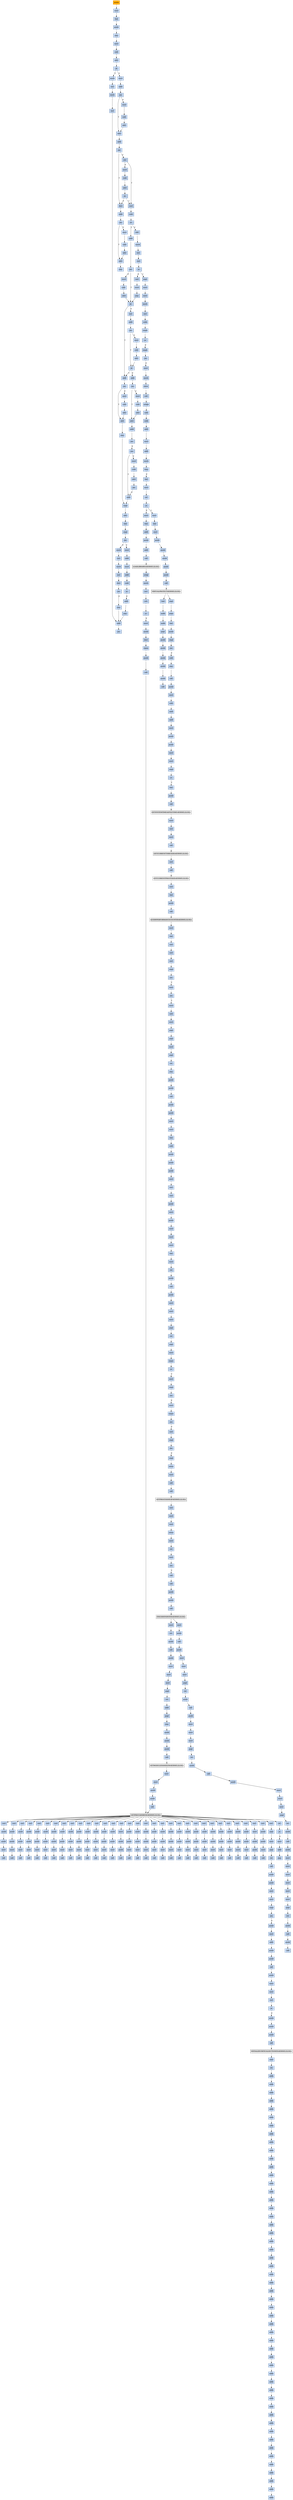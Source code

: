 strict digraph G {
	graph [bgcolor=transparent,
		name=G
	];
	node [color=lightsteelblue,
		fillcolor=lightsteelblue,
		shape=rectangle,
		style=filled
	];
	a0x00471a00pusha_	[color=lightgrey,
		fillcolor=orange,
		label=pusha];
	a0x00471a01movl_0x45b000UINT32_esi	[label=movl];
	a0x00471a00pusha_ -> a0x00471a01movl_0x45b000UINT32_esi	[color="#000000"];
	a0x00471a06leal__368640esi__edi	[label=leal];
	a0x00471a01movl_0x45b000UINT32_esi -> a0x00471a06leal__368640esi__edi	[color="#000000"];
	a0x00471a0cpushl_edi	[label=pushl];
	a0x00471a06leal__368640esi__edi -> a0x00471a0cpushl_edi	[color="#000000"];
	a0x00471a0djmp_0x00471a1a	[label=jmp];
	a0x00471a0cpushl_edi -> a0x00471a0djmp_0x00471a1a	[color="#000000"];
	a0x00471a1amovl_esi__ebx	[label=movl];
	a0x00471a0djmp_0x00471a1a -> a0x00471a1amovl_esi__ebx	[color="#000000"];
	a0x00471a1csubl_0xfffffffcUINT8_esi	[label=subl];
	a0x00471a1amovl_esi__ebx -> a0x00471a1csubl_0xfffffffcUINT8_esi	[color="#000000"];
	a0x00471a1fadcl_ebx_ebx	[label=adcl];
	a0x00471a1csubl_0xfffffffcUINT8_esi -> a0x00471a1fadcl_ebx_ebx	[color="#000000"];
	a0x00471a21jb_0x00471a10	[label=jb];
	a0x00471a1fadcl_ebx_ebx -> a0x00471a21jb_0x00471a10	[color="#000000"];
	a0x00471a10movb_esi__al	[label=movb];
	a0x00471a21jb_0x00471a10 -> a0x00471a10movb_esi__al	[color="#000000",
		label=T];
	a0x00471a23movl_0x1UINT32_eax	[label=movl];
	a0x00471a21jb_0x00471a10 -> a0x00471a23movl_0x1UINT32_eax	[color="#000000",
		label=F];
	a0x00471a12incl_esi	[label=incl];
	a0x00471a10movb_esi__al -> a0x00471a12incl_esi	[color="#000000"];
	a0x00471a13movb_al_edi_	[label=movb];
	a0x00471a12incl_esi -> a0x00471a13movb_al_edi_	[color="#000000"];
	a0x00471a15incl_edi	[label=incl];
	a0x00471a13movb_al_edi_ -> a0x00471a15incl_edi	[color="#000000"];
	a0x00471a16addl_ebx_ebx	[label=addl];
	a0x00471a15incl_edi -> a0x00471a16addl_ebx_ebx	[color="#000000"];
	a0x00471a18jne_0x00471a21	[label=jne];
	a0x00471a16addl_ebx_ebx -> a0x00471a18jne_0x00471a21	[color="#000000"];
	a0x00471a28addl_ebx_ebx	[label=addl];
	a0x00471a23movl_0x1UINT32_eax -> a0x00471a28addl_ebx_ebx	[color="#000000"];
	a0x00471a2ajne_0x00471a33	[label=jne];
	a0x00471a28addl_ebx_ebx -> a0x00471a2ajne_0x00471a33	[color="#000000"];
	a0x00471a33adcl_eax_eax	[label=adcl];
	a0x00471a2ajne_0x00471a33 -> a0x00471a33adcl_eax_eax	[color="#000000",
		label=T];
	a0x00471a2cmovl_esi__ebx	[label=movl];
	a0x00471a2ajne_0x00471a33 -> a0x00471a2cmovl_esi__ebx	[color="#000000",
		label=F];
	a0x00471a35addl_ebx_ebx	[label=addl];
	a0x00471a33adcl_eax_eax -> a0x00471a35addl_ebx_ebx	[color="#000000"];
	a0x00471a37jae_0x00471a44	[label=jae];
	a0x00471a35addl_ebx_ebx -> a0x00471a37jae_0x00471a44	[color="#000000"];
	a0x00471a39jne_0x00471a63	[label=jne];
	a0x00471a37jae_0x00471a44 -> a0x00471a39jne_0x00471a63	[color="#000000",
		label=F];
	a0x00471a44decl_eax	[label=decl];
	a0x00471a37jae_0x00471a44 -> a0x00471a44decl_eax	[color="#000000",
		label=T];
	a0x00471a63xorl_ecx_ecx	[label=xorl];
	a0x00471a39jne_0x00471a63 -> a0x00471a63xorl_ecx_ecx	[color="#000000",
		label=T];
	a0x00471a3bmovl_esi__ebx	[label=movl];
	a0x00471a39jne_0x00471a63 -> a0x00471a3bmovl_esi__ebx	[color="#000000",
		label=F];
	a0x00471a65subl_0x3UINT8_eax	[label=subl];
	a0x00471a63xorl_ecx_ecx -> a0x00471a65subl_0x3UINT8_eax	[color="#000000"];
	a0x00471a68jb_0x00471a7b	[label=jb];
	a0x00471a65subl_0x3UINT8_eax -> a0x00471a68jb_0x00471a7b	[color="#000000"];
	a0x00471a6ashll_0x8UINT8_eax	[label=shll];
	a0x00471a68jb_0x00471a7b -> a0x00471a6ashll_0x8UINT8_eax	[color="#000000",
		label=F];
	a0x00471a7baddl_ebx_ebx	[label=addl];
	a0x00471a68jb_0x00471a7b -> a0x00471a7baddl_ebx_ebx	[color="#000000",
		label=T];
	a0x00471a6dmovb_esi__al	[label=movb];
	a0x00471a6ashll_0x8UINT8_eax -> a0x00471a6dmovb_esi__al	[color="#000000"];
	a0x00471a6fincl_esi	[label=incl];
	a0x00471a6dmovb_esi__al -> a0x00471a6fincl_esi	[color="#000000"];
	a0x00471a70xorl_0xffffffffUINT8_eax	[label=xorl];
	a0x00471a6fincl_esi -> a0x00471a70xorl_0xffffffffUINT8_eax	[color="#000000"];
	a0x00471a73je_0x00471aea	[label=je];
	a0x00471a70xorl_0xffffffffUINT8_eax -> a0x00471a73je_0x00471aea	[color="#000000"];
	a0x00471a75sarl_eax	[label=sarl];
	a0x00471a73je_0x00471aea -> a0x00471a75sarl_eax	[color="#000000",
		label=F];
	a0x00471aeapopl_esi	[label=popl];
	a0x00471a73je_0x00471aea -> a0x00471aeapopl_esi	[color="#000000",
		label=T];
	a0x00471a77movl_eax_ebp	[label=movl];
	a0x00471a75sarl_eax -> a0x00471a77movl_eax_ebp	[color="#000000"];
	a0x00471a79jmp_0x00471a86	[label=jmp];
	a0x00471a77movl_eax_ebp -> a0x00471a79jmp_0x00471a86	[color="#000000"];
	a0x00471a86jb_0x00471a54	[label=jb];
	a0x00471a79jmp_0x00471a86 -> a0x00471a86jb_0x00471a54	[color="#000000"];
	a0x00471a54addl_ebx_ebx	[label=addl];
	a0x00471a86jb_0x00471a54 -> a0x00471a54addl_ebx_ebx	[color="#000000",
		label=T];
	a0x00471a88incl_ecx	[label=incl];
	a0x00471a86jb_0x00471a54 -> a0x00471a88incl_ecx	[color="#000000",
		label=F];
	a0x00471a56jne_0x00471a5f	[label=jne];
	a0x00471a54addl_ebx_ebx -> a0x00471a56jne_0x00471a5f	[color="#000000"];
	a0x00471a5fadcl_ecx_ecx	[label=adcl];
	a0x00471a56jne_0x00471a5f -> a0x00471a5fadcl_ecx_ecx	[color="#000000",
		label=T];
	a0x00471a58movl_esi__ebx	[label=movl];
	a0x00471a56jne_0x00471a5f -> a0x00471a58movl_esi__ebx	[color="#000000",
		label=F];
	a0x00471a61jmp_0x00471ab5	[label=jmp];
	a0x00471a5fadcl_ecx_ecx -> a0x00471a61jmp_0x00471ab5	[color="#000000"];
	a0x00471ab5cmpl_0xfffffb00UINT32_ebp	[label=cmpl];
	a0x00471a61jmp_0x00471ab5 -> a0x00471ab5cmpl_0xfffffb00UINT32_ebp	[color="#000000"];
	a0x00471abbadcl_0x2UINT8_ecx	[label=adcl];
	a0x00471ab5cmpl_0xfffffb00UINT32_ebp -> a0x00471abbadcl_0x2UINT8_ecx	[color="#000000"];
	a0x00471abeleal_ediebp__edx	[label=leal];
	a0x00471abbadcl_0x2UINT8_ecx -> a0x00471abeleal_ediebp__edx	[color="#000000"];
	a0x00471ac1cmpl_0xfffffffcUINT8_ebp	[label=cmpl];
	a0x00471abeleal_ediebp__edx -> a0x00471ac1cmpl_0xfffffffcUINT8_ebp	[color="#000000"];
	a0x00471ac4jbe_0x00471ad4	[label=jbe];
	a0x00471ac1cmpl_0xfffffffcUINT8_ebp -> a0x00471ac4jbe_0x00471ad4	[color="#000000"];
	a0x00471ad4movl_edx__eax	[label=movl];
	a0x00471ac4jbe_0x00471ad4 -> a0x00471ad4movl_edx__eax	[color="#000000",
		label=T];
	a0x00471ac6movb_edx__al	[label=movb];
	a0x00471ac4jbe_0x00471ad4 -> a0x00471ac6movb_edx__al	[color="#000000",
		label=F];
	a0x00471ad6addl_0x4UINT8_edx	[label=addl];
	a0x00471ad4movl_edx__eax -> a0x00471ad6addl_0x4UINT8_edx	[color="#000000"];
	a0x00471ad9movl_eax_edi_	[label=movl];
	a0x00471ad6addl_0x4UINT8_edx -> a0x00471ad9movl_eax_edi_	[color="#000000"];
	a0x00471adbaddl_0x4UINT8_edi	[label=addl];
	a0x00471ad9movl_eax_edi_ -> a0x00471adbaddl_0x4UINT8_edi	[color="#000000"];
	a0x00471adesubl_0x4UINT8_ecx	[label=subl];
	a0x00471adbaddl_0x4UINT8_edi -> a0x00471adesubl_0x4UINT8_ecx	[color="#000000"];
	a0x00471ae1ja_0x00471ad4	[label=ja];
	a0x00471adesubl_0x4UINT8_ecx -> a0x00471ae1ja_0x00471ad4	[color="#000000"];
	a0x00471ae3addl_ecx_edi	[label=addl];
	a0x00471ae1ja_0x00471ad4 -> a0x00471ae3addl_ecx_edi	[color="#000000",
		label=F];
	a0x00471ae5jmp_0x00471a16	[label=jmp];
	a0x00471ae3addl_ecx_edi -> a0x00471ae5jmp_0x00471a16	[color="#000000"];
	a0x00471ae5jmp_0x00471a16 -> a0x00471a16addl_ebx_ebx	[color="#000000"];
	a0x00471a89addl_ebx_ebx	[label=addl];
	a0x00471a88incl_ecx -> a0x00471a89addl_ebx_ebx	[color="#000000"];
	a0x00471a8bjne_0x00471a94	[label=jne];
	a0x00471a89addl_ebx_ebx -> a0x00471a8bjne_0x00471a94	[color="#000000"];
	a0x00471a94jb_0x00471a54	[label=jb];
	a0x00471a8bjne_0x00471a94 -> a0x00471a94jb_0x00471a54	[color="#000000",
		label=T];
	a0x00471a8dmovl_esi__ebx	[label=movl];
	a0x00471a8bjne_0x00471a94 -> a0x00471a8dmovl_esi__ebx	[color="#000000",
		label=F];
	a0x00471a94jb_0x00471a54 -> a0x00471a54addl_ebx_ebx	[color="#000000",
		label=T];
	a0x00471a96addl_ebx_ebx	[label=addl];
	a0x00471a94jb_0x00471a54 -> a0x00471a96addl_ebx_ebx	[color="#000000",
		label=F];
	a0x00471a7djne_0x00471a86	[label=jne];
	a0x00471a7baddl_ebx_ebx -> a0x00471a7djne_0x00471a86	[color="#000000"];
	a0x00471a7djne_0x00471a86 -> a0x00471a86jb_0x00471a54	[color="#000000",
		label=T];
	a0x00471a7fmovl_esi__ebx	[label=movl];
	a0x00471a7djne_0x00471a86 -> a0x00471a7fmovl_esi__ebx	[color="#000000",
		label=F];
	a0x00471ac8incl_edx	[label=incl];
	a0x00471ac6movb_edx__al -> a0x00471ac8incl_edx	[color="#000000"];
	a0x00471ac9movb_al_edi_	[label=movb];
	a0x00471ac8incl_edx -> a0x00471ac9movb_al_edi_	[color="#000000"];
	a0x00471acbincl_edi	[label=incl];
	a0x00471ac9movb_al_edi_ -> a0x00471acbincl_edi	[color="#000000"];
	a0x00471accdecl_ecx	[label=decl];
	a0x00471acbincl_edi -> a0x00471accdecl_ecx	[color="#000000"];
	a0x00471acdjne_0x00471ac6	[label=jne];
	a0x00471accdecl_ecx -> a0x00471acdjne_0x00471ac6	[color="#000000"];
	a0x00471acfjmp_0x00471a16	[label=jmp];
	a0x00471acdjne_0x00471ac6 -> a0x00471acfjmp_0x00471a16	[color="#000000",
		label=F];
	a0x00471acfjmp_0x00471a16 -> a0x00471a16addl_ebx_ebx	[color="#000000"];
	a0x00471a2esubl_0xfffffffcUINT8_esi	[label=subl];
	a0x00471a2cmovl_esi__ebx -> a0x00471a2esubl_0xfffffffcUINT8_esi	[color="#000000"];
	a0x00471a31adcl_ebx_ebx	[label=adcl];
	a0x00471a2esubl_0xfffffffcUINT8_esi -> a0x00471a31adcl_ebx_ebx	[color="#000000"];
	a0x00471a31adcl_ebx_ebx -> a0x00471a33adcl_eax_eax	[color="#000000"];
	a0x00471a98jne_0x00471aa1	[label=jne];
	a0x00471a96addl_ebx_ebx -> a0x00471a98jne_0x00471aa1	[color="#000000"];
	a0x00471aa1adcl_ecx_ecx	[label=adcl];
	a0x00471a98jne_0x00471aa1 -> a0x00471aa1adcl_ecx_ecx	[color="#000000",
		label=T];
	a0x00471a9amovl_esi__ebx	[label=movl];
	a0x00471a98jne_0x00471aa1 -> a0x00471a9amovl_esi__ebx	[color="#000000",
		label=F];
	a0x00471aa3addl_ebx_ebx	[label=addl];
	a0x00471aa1adcl_ecx_ecx -> a0x00471aa3addl_ebx_ebx	[color="#000000"];
	a0x00471aa5jae_0x00471a96	[label=jae];
	a0x00471aa3addl_ebx_ebx -> a0x00471aa5jae_0x00471a96	[color="#000000"];
	a0x00471aa7jne_0x00471ab2	[label=jne];
	a0x00471aa5jae_0x00471a96 -> a0x00471aa7jne_0x00471ab2	[color="#000000",
		label=F];
	a0x00471ab2addl_0x2UINT8_ecx	[label=addl];
	a0x00471aa7jne_0x00471ab2 -> a0x00471ab2addl_0x2UINT8_ecx	[color="#000000",
		label=T];
	a0x00471aa9movl_esi__ebx	[label=movl];
	a0x00471aa7jne_0x00471ab2 -> a0x00471aa9movl_esi__ebx	[color="#000000",
		label=F];
	a0x00471ab2addl_0x2UINT8_ecx -> a0x00471ab5cmpl_0xfffffb00UINT32_ebp	[color="#000000"];
	a0x00471a45addl_ebx_ebx	[label=addl];
	a0x00471a44decl_eax -> a0x00471a45addl_ebx_ebx	[color="#000000"];
	a0x00471a47jne_0x00471a50	[label=jne];
	a0x00471a45addl_ebx_ebx -> a0x00471a47jne_0x00471a50	[color="#000000"];
	a0x00471a50adcl_eax_eax	[label=adcl];
	a0x00471a47jne_0x00471a50 -> a0x00471a50adcl_eax_eax	[color="#000000",
		label=T];
	a0x00471a49movl_esi__ebx	[label=movl];
	a0x00471a47jne_0x00471a50 -> a0x00471a49movl_esi__ebx	[color="#000000",
		label=F];
	a0x00471a52jmp_0x00471a28	[label=jmp];
	a0x00471a50adcl_eax_eax -> a0x00471a52jmp_0x00471a28	[color="#000000"];
	a0x00471a81subl_0xfffffffcUINT8_esi	[label=subl];
	a0x00471a7fmovl_esi__ebx -> a0x00471a81subl_0xfffffffcUINT8_esi	[color="#000000"];
	a0x00471a84adcl_ebx_ebx	[label=adcl];
	a0x00471a81subl_0xfffffffcUINT8_esi -> a0x00471a84adcl_ebx_ebx	[color="#000000"];
	a0x00471a84adcl_ebx_ebx -> a0x00471a86jb_0x00471a54	[color="#000000"];
	a0x00471a3dsubl_0xfffffffcUINT8_esi	[label=subl];
	a0x00471a3bmovl_esi__ebx -> a0x00471a3dsubl_0xfffffffcUINT8_esi	[color="#000000"];
	a0x00471a40adcl_ebx_ebx	[label=adcl];
	a0x00471a3dsubl_0xfffffffcUINT8_esi -> a0x00471a40adcl_ebx_ebx	[color="#000000"];
	a0x00471a42jb_0x00471a63	[label=jb];
	a0x00471a40adcl_ebx_ebx -> a0x00471a42jb_0x00471a63	[color="#000000"];
	a0x00471a42jb_0x00471a63 -> a0x00471a63xorl_ecx_ecx	[color="#000000",
		label=T];
	a0x00471a42jb_0x00471a63 -> a0x00471a44decl_eax	[color="#000000",
		label=F];
	a0x00471a5asubl_0xfffffffcUINT8_esi	[label=subl];
	a0x00471a58movl_esi__ebx -> a0x00471a5asubl_0xfffffffcUINT8_esi	[color="#000000"];
	a0x00471a5dadcl_ebx_ebx	[label=adcl];
	a0x00471a5asubl_0xfffffffcUINT8_esi -> a0x00471a5dadcl_ebx_ebx	[color="#000000"];
	a0x00471a5dadcl_ebx_ebx -> a0x00471a5fadcl_ecx_ecx	[color="#000000"];
	a0x00471a9csubl_0xfffffffcUINT8_esi	[label=subl];
	a0x00471a9amovl_esi__ebx -> a0x00471a9csubl_0xfffffffcUINT8_esi	[color="#000000"];
	a0x00471a9fadcl_ebx_ebx	[label=adcl];
	a0x00471a9csubl_0xfffffffcUINT8_esi -> a0x00471a9fadcl_ebx_ebx	[color="#000000"];
	a0x00471a9fadcl_ebx_ebx -> a0x00471aa1adcl_ecx_ecx	[color="#000000"];
	a0x00471a4bsubl_0xfffffffcUINT8_esi	[label=subl];
	a0x00471a49movl_esi__ebx -> a0x00471a4bsubl_0xfffffffcUINT8_esi	[color="#000000"];
	a0x00471a4eadcl_ebx_ebx	[label=adcl];
	a0x00471a4bsubl_0xfffffffcUINT8_esi -> a0x00471a4eadcl_ebx_ebx	[color="#000000"];
	a0x00471a4eadcl_ebx_ebx -> a0x00471a50adcl_eax_eax	[color="#000000"];
	a0x00471aabsubl_0xfffffffcUINT8_esi	[label=subl];
	a0x00471aa9movl_esi__ebx -> a0x00471aabsubl_0xfffffffcUINT8_esi	[color="#000000"];
	a0x00471aaeadcl_ebx_ebx	[label=adcl];
	a0x00471aabsubl_0xfffffffcUINT8_esi -> a0x00471aaeadcl_ebx_ebx	[color="#000000"];
	a0x00471ab0jae_0x00471a96	[label=jae];
	a0x00471aaeadcl_ebx_ebx -> a0x00471ab0jae_0x00471a96	[color="#000000"];
	a0x00471ab0jae_0x00471a96 -> a0x00471ab2addl_0x2UINT8_ecx	[color="#000000",
		label=F];
	a0x00471a8fsubl_0xfffffffcUINT8_esi	[label=subl];
	a0x00471a8dmovl_esi__ebx -> a0x00471a8fsubl_0xfffffffcUINT8_esi	[color="#000000"];
	a0x00471a92adcl_ebx_ebx	[label=adcl];
	a0x00471a8fsubl_0xfffffffcUINT8_esi -> a0x00471a92adcl_ebx_ebx	[color="#000000"];
	a0x00471a92adcl_ebx_ebx -> a0x00471a94jb_0x00471a54	[color="#000000"];
	a0x00471aebmovl_esi_edi	[label=movl];
	a0x00471aeapopl_esi -> a0x00471aebmovl_esi_edi	[color="#000000"];
	a0x00471aedmovl_0xd08UINT32_ecx	[label=movl];
	a0x00471aebmovl_esi_edi -> a0x00471aedmovl_0xd08UINT32_ecx	[color="#000000"];
	a0x00471af2movb_edi__al	[label=movb];
	a0x00471aedmovl_0xd08UINT32_ecx -> a0x00471af2movb_edi__al	[color="#000000"];
	a0x00471af4incl_edi	[label=incl];
	a0x00471af2movb_edi__al -> a0x00471af4incl_edi	[color="#000000"];
	a0x00471af5subb_0xffffffe8UINT8_al	[label=subb];
	a0x00471af4incl_edi -> a0x00471af5subb_0xffffffe8UINT8_al	[color="#000000"];
	a0x00471af7cmpb_0x1UINT8_al	[label=cmpb];
	a0x00471af5subb_0xffffffe8UINT8_al -> a0x00471af7cmpb_0x1UINT8_al	[color="#000000"];
	a0x00471af9ja_0x00471af2	[label=ja];
	a0x00471af7cmpb_0x1UINT8_al -> a0x00471af9ja_0x00471af2	[color="#000000"];
	a0x00471afbcmpb_0xaUINT8_edi_	[label=cmpb];
	a0x00471af9ja_0x00471af2 -> a0x00471afbcmpb_0xaUINT8_edi_	[color="#000000",
		label=F];
	a0x00471afejne_0x00471af2	[label=jne];
	a0x00471afbcmpb_0xaUINT8_edi_ -> a0x00471afejne_0x00471af2	[color="#000000"];
	a0x00471b00movl_edi__eax	[label=movl];
	a0x00471afejne_0x00471af2 -> a0x00471b00movl_edi__eax	[color="#000000",
		label=F];
	a0x00471b02movb_0x4edi__bl	[label=movb];
	a0x00471b00movl_edi__eax -> a0x00471b02movb_0x4edi__bl	[color="#000000"];
	a0x00471b05shrw_0x8UINT8_ax	[label=shrw];
	a0x00471b02movb_0x4edi__bl -> a0x00471b05shrw_0x8UINT8_ax	[color="#000000"];
	a0x00471b09roll_0x10UINT8_eax	[label=roll];
	a0x00471b05shrw_0x8UINT8_ax -> a0x00471b09roll_0x10UINT8_eax	[color="#000000"];
	a0x00471b0cxchgb_al_ah	[label=xchgb];
	a0x00471b09roll_0x10UINT8_eax -> a0x00471b0cxchgb_al_ah	[color="#000000"];
	a0x00471b0esubl_edi_eax	[label=subl];
	a0x00471b0cxchgb_al_ah -> a0x00471b0esubl_edi_eax	[color="#000000"];
	a0x00471b10subb_0xffffffe8UINT8_bl	[label=subb];
	a0x00471b0esubl_edi_eax -> a0x00471b10subb_0xffffffe8UINT8_bl	[color="#000000"];
	a0x00471b13addl_esi_eax	[label=addl];
	a0x00471b10subb_0xffffffe8UINT8_bl -> a0x00471b13addl_esi_eax	[color="#000000"];
	a0x00471b15movl_eax_edi_	[label=movl];
	a0x00471b13addl_esi_eax -> a0x00471b15movl_eax_edi_	[color="#000000"];
	a0x00471b17addl_0x5UINT8_edi	[label=addl];
	a0x00471b15movl_eax_edi_ -> a0x00471b17addl_0x5UINT8_edi	[color="#000000"];
	a0x00471b1amovb_bl_al	[label=movb];
	a0x00471b17addl_0x5UINT8_edi -> a0x00471b1amovb_bl_al	[color="#000000"];
	a0x00471b1cloop_0x00471af7	[label=loop];
	a0x00471b1amovb_bl_al -> a0x00471b1cloop_0x00471af7	[color="#000000"];
	a0x00471b1eleal_0x6f000esi__edi	[label=leal];
	a0x00471b1cloop_0x00471af7 -> a0x00471b1eleal_0x6f000esi__edi	[color="#000000",
		label=F];
	a0x00471b24movl_edi__eax	[label=movl];
	a0x00471b1eleal_0x6f000esi__edi -> a0x00471b24movl_edi__eax	[color="#000000"];
	a0x00471b26orl_eax_eax	[label=orl];
	a0x00471b24movl_edi__eax -> a0x00471b26orl_eax_eax	[color="#000000"];
	a0x00471b28je_0x00471b66	[label=je];
	a0x00471b26orl_eax_eax -> a0x00471b28je_0x00471b66	[color="#000000"];
	a0x00471b2amovl_0x4edi__ebx	[label=movl];
	a0x00471b28je_0x00471b66 -> a0x00471b2amovl_0x4edi__ebx	[color="#000000",
		label=F];
	a0x00471b66movl_0x715acesi__ebp	[label=movl];
	a0x00471b28je_0x00471b66 -> a0x00471b66movl_0x715acesi__ebp	[color="#000000",
		label=T];
	a0x00471b2dleal_0x714fceaxesi__eax	[label=leal];
	a0x00471b2amovl_0x4edi__ebx -> a0x00471b2dleal_0x714fceaxesi__eax	[color="#000000"];
	a0x00471b34addl_esi_ebx	[label=addl];
	a0x00471b2dleal_0x714fceaxesi__eax -> a0x00471b34addl_esi_ebx	[color="#000000"];
	a0x00471b36pushl_eax	[label=pushl];
	a0x00471b34addl_esi_ebx -> a0x00471b36pushl_eax	[color="#000000"];
	a0x00471b37addl_0x8UINT8_edi	[label=addl];
	a0x00471b36pushl_eax -> a0x00471b37addl_0x8UINT8_edi	[color="#000000"];
	a0x00471b3acall_0x715a0esi_	[label=call];
	a0x00471b37addl_0x8UINT8_edi -> a0x00471b3acall_0x715a0esi_	[color="#000000"];
	LOADLIBRARYA_KERNEL32_DLL	[color=lightgrey,
		fillcolor=lightgrey,
		label="LOADLIBRARYA-KERNEL32-DLL"];
	a0x00471b3acall_0x715a0esi_ -> LOADLIBRARYA_KERNEL32_DLL	[color="#000000"];
	a0x00471b40xchgl_eax_ebp	[label=xchgl];
	LOADLIBRARYA_KERNEL32_DLL -> a0x00471b40xchgl_eax_ebp	[color="#000000"];
	a0x00471b41movb_edi__al	[label=movb];
	a0x00471b40xchgl_eax_ebp -> a0x00471b41movb_edi__al	[color="#000000"];
	a0x00471b43incl_edi	[label=incl];
	a0x00471b41movb_edi__al -> a0x00471b43incl_edi	[color="#000000"];
	a0x00471b44orb_al_al	[label=orb];
	a0x00471b43incl_edi -> a0x00471b44orb_al_al	[color="#000000"];
	a0x00471b46je_0x00471b24	[label=je];
	a0x00471b44orb_al_al -> a0x00471b46je_0x00471b24	[color="#000000"];
	a0x00471b48movl_edi_ecx	[label=movl];
	a0x00471b46je_0x00471b24 -> a0x00471b48movl_edi_ecx	[color="#000000",
		label=F];
	a0x00471b4apushl_edi	[label=pushl];
	a0x00471b48movl_edi_ecx -> a0x00471b4apushl_edi	[color="#000000"];
	a0x00471b4bdecl_eax	[label=decl];
	a0x00471b4apushl_edi -> a0x00471b4bdecl_eax	[color="#000000"];
	a0x00471b4crepnz_scasb_es_edi__al	[label=repnz];
	a0x00471b4bdecl_eax -> a0x00471b4crepnz_scasb_es_edi__al	[color="#000000"];
	a0x00471b4epushl_ebp	[label=pushl];
	a0x00471b4crepnz_scasb_es_edi__al -> a0x00471b4epushl_ebp	[color="#000000"];
	a0x00471b4fcall_0x715a8esi_	[label=call];
	a0x00471b4epushl_ebp -> a0x00471b4fcall_0x715a8esi_	[color="#000000"];
	GETPROCADDRESS_KERNEL32_DLL	[color=lightgrey,
		fillcolor=lightgrey,
		label="GETPROCADDRESS-KERNEL32-DLL"];
	a0x00471b4fcall_0x715a8esi_ -> GETPROCADDRESS_KERNEL32_DLL	[color="#000000"];
	a0x00471b55orl_eax_eax	[label=orl];
	GETPROCADDRESS_KERNEL32_DLL -> a0x00471b55orl_eax_eax	[color="#000000"];
	a0x0040ac02xorl_0x43a618_eax	[label=xorl];
	GETPROCADDRESS_KERNEL32_DLL -> a0x0040ac02xorl_0x43a618_eax	[color="#000000"];
	a0x0040ac15xorl_0x43a618_eax	[label=xorl];
	GETPROCADDRESS_KERNEL32_DLL -> a0x0040ac15xorl_0x43a618_eax	[color="#000000"];
	a0x0040ac28xorl_0x43a618_eax	[label=xorl];
	GETPROCADDRESS_KERNEL32_DLL -> a0x0040ac28xorl_0x43a618_eax	[color="#000000"];
	a0x0040ac3bxorl_0x43a618_eax	[label=xorl];
	GETPROCADDRESS_KERNEL32_DLL -> a0x0040ac3bxorl_0x43a618_eax	[color="#000000"];
	a0x0040ac4exorl_0x43a618_eax	[label=xorl];
	GETPROCADDRESS_KERNEL32_DLL -> a0x0040ac4exorl_0x43a618_eax	[color="#000000"];
	a0x0040ac61xorl_0x43a618_eax	[label=xorl];
	GETPROCADDRESS_KERNEL32_DLL -> a0x0040ac61xorl_0x43a618_eax	[color="#000000"];
	a0x0040ac74xorl_0x43a618_eax	[label=xorl];
	GETPROCADDRESS_KERNEL32_DLL -> a0x0040ac74xorl_0x43a618_eax	[color="#000000"];
	a0x0040ac87xorl_0x43a618_eax	[label=xorl];
	GETPROCADDRESS_KERNEL32_DLL -> a0x0040ac87xorl_0x43a618_eax	[color="#000000"];
	a0x0040ac9axorl_0x43a618_eax	[label=xorl];
	GETPROCADDRESS_KERNEL32_DLL -> a0x0040ac9axorl_0x43a618_eax	[color="#000000"];
	a0x0040acadxorl_0x43a618_eax	[label=xorl];
	GETPROCADDRESS_KERNEL32_DLL -> a0x0040acadxorl_0x43a618_eax	[color="#000000"];
	a0x0040acc0xorl_0x43a618_eax	[label=xorl];
	GETPROCADDRESS_KERNEL32_DLL -> a0x0040acc0xorl_0x43a618_eax	[color="#000000"];
	a0x0040acd3xorl_0x43a618_eax	[label=xorl];
	GETPROCADDRESS_KERNEL32_DLL -> a0x0040acd3xorl_0x43a618_eax	[color="#000000"];
	a0x0040ace6xorl_0x43a618_eax	[label=xorl];
	GETPROCADDRESS_KERNEL32_DLL -> a0x0040ace6xorl_0x43a618_eax	[color="#000000"];
	a0x0040acf9xorl_0x43a618_eax	[label=xorl];
	GETPROCADDRESS_KERNEL32_DLL -> a0x0040acf9xorl_0x43a618_eax	[color="#000000"];
	a0x0040ad0cxorl_0x43a618_eax	[label=xorl];
	GETPROCADDRESS_KERNEL32_DLL -> a0x0040ad0cxorl_0x43a618_eax	[color="#000000"];
	a0x0040ad1fxorl_0x43a618_eax	[label=xorl];
	GETPROCADDRESS_KERNEL32_DLL -> a0x0040ad1fxorl_0x43a618_eax	[color="#000000"];
	a0x0040ad32xorl_0x43a618_eax	[label=xorl];
	GETPROCADDRESS_KERNEL32_DLL -> a0x0040ad32xorl_0x43a618_eax	[color="#000000"];
	a0x0040ad45xorl_0x43a618_eax	[label=xorl];
	GETPROCADDRESS_KERNEL32_DLL -> a0x0040ad45xorl_0x43a618_eax	[color="#000000"];
	a0x0040ad58xorl_0x43a618_eax	[label=xorl];
	GETPROCADDRESS_KERNEL32_DLL -> a0x0040ad58xorl_0x43a618_eax	[color="#000000"];
	a0x0040ad6bxorl_0x43a618_eax	[label=xorl];
	GETPROCADDRESS_KERNEL32_DLL -> a0x0040ad6bxorl_0x43a618_eax	[color="#000000"];
	a0x0040ad7exorl_0x43a618_eax	[label=xorl];
	GETPROCADDRESS_KERNEL32_DLL -> a0x0040ad7exorl_0x43a618_eax	[color="#000000"];
	a0x0040ad91xorl_0x43a618_eax	[label=xorl];
	GETPROCADDRESS_KERNEL32_DLL -> a0x0040ad91xorl_0x43a618_eax	[color="#000000"];
	a0x0040ada4xorl_0x43a618_eax	[label=xorl];
	GETPROCADDRESS_KERNEL32_DLL -> a0x0040ada4xorl_0x43a618_eax	[color="#000000"];
	a0x0040adb7xorl_0x43a618_eax	[label=xorl];
	GETPROCADDRESS_KERNEL32_DLL -> a0x0040adb7xorl_0x43a618_eax	[color="#000000"];
	a0x0040adcaxorl_0x43a618_eax	[label=xorl];
	GETPROCADDRESS_KERNEL32_DLL -> a0x0040adcaxorl_0x43a618_eax	[color="#000000"];
	a0x0040adddxorl_0x43a618_eax	[label=xorl];
	GETPROCADDRESS_KERNEL32_DLL -> a0x0040adddxorl_0x43a618_eax	[color="#000000"];
	a0x0040adf0xorl_0x43a618_eax	[label=xorl];
	GETPROCADDRESS_KERNEL32_DLL -> a0x0040adf0xorl_0x43a618_eax	[color="#000000"];
	a0x0040ae03xorl_0x43a618_eax	[label=xorl];
	GETPROCADDRESS_KERNEL32_DLL -> a0x0040ae03xorl_0x43a618_eax	[color="#000000"];
	a0x0040ae16xorl_0x43a618_eax	[label=xorl];
	GETPROCADDRESS_KERNEL32_DLL -> a0x0040ae16xorl_0x43a618_eax	[color="#000000"];
	a0x0040ae29xorl_0x43a618_eax	[label=xorl];
	GETPROCADDRESS_KERNEL32_DLL -> a0x0040ae29xorl_0x43a618_eax	[color="#000000"];
	a0x0040ae3cxorl_0x43a618_eax	[label=xorl];
	GETPROCADDRESS_KERNEL32_DLL -> a0x0040ae3cxorl_0x43a618_eax	[color="#000000"];
	a0x0040ae4fxorl_0x43a618_eax	[label=xorl];
	GETPROCADDRESS_KERNEL32_DLL -> a0x0040ae4fxorl_0x43a618_eax	[color="#000000"];
	a0x0040ae62xorl_0x43a618_eax	[label=xorl];
	GETPROCADDRESS_KERNEL32_DLL -> a0x0040ae62xorl_0x43a618_eax	[color="#000000"];
	a0x00471b57je_0x00471b60	[label=je];
	a0x00471b55orl_eax_eax -> a0x00471b57je_0x00471b60	[color="#000000"];
	a0x00471b59movl_eax_ebx_	[label=movl];
	a0x00471b57je_0x00471b60 -> a0x00471b59movl_eax_ebx_	[color="#000000",
		label=F];
	a0x00471b5baddl_0x4UINT8_ebx	[label=addl];
	a0x00471b59movl_eax_ebx_ -> a0x00471b5baddl_0x4UINT8_ebx	[color="#000000"];
	a0x00471b5ejmp_0x00471b41	[label=jmp];
	a0x00471b5baddl_0x4UINT8_ebx -> a0x00471b5ejmp_0x00471b41	[color="#000000"];
	a0x00471b6cleal__4096esi__edi	[label=leal];
	a0x00471b66movl_0x715acesi__ebp -> a0x00471b6cleal__4096esi__edi	[color="#000000"];
	a0x00471b72movl_0x1000UINT32_ebx	[label=movl];
	a0x00471b6cleal__4096esi__edi -> a0x00471b72movl_0x1000UINT32_ebx	[color="#000000"];
	a0x00471b77pushl_eax	[label=pushl];
	a0x00471b72movl_0x1000UINT32_ebx -> a0x00471b77pushl_eax	[color="#000000"];
	a0x00471b78pushl_esp	[label=pushl];
	a0x00471b77pushl_eax -> a0x00471b78pushl_esp	[color="#000000"];
	a0x00471b79pushl_0x4UINT8	[label=pushl];
	a0x00471b78pushl_esp -> a0x00471b79pushl_0x4UINT8	[color="#000000"];
	a0x00471b7bpushl_ebx	[label=pushl];
	a0x00471b79pushl_0x4UINT8 -> a0x00471b7bpushl_ebx	[color="#000000"];
	a0x00471b7cpushl_edi	[label=pushl];
	a0x00471b7bpushl_ebx -> a0x00471b7cpushl_edi	[color="#000000"];
	a0x00471b7dcall_ebp	[label=call];
	a0x00471b7cpushl_edi -> a0x00471b7dcall_ebp	[color="#000000"];
	VIRTUALPROTECT_KERNEL32_DLL	[color=lightgrey,
		fillcolor=lightgrey,
		label="VIRTUALPROTECT-KERNEL32-DLL"];
	a0x00471b7dcall_ebp -> VIRTUALPROTECT_KERNEL32_DLL	[color="#000000"];
	a0x00471b7fleal_0x20fedi__eax	[label=leal];
	VIRTUALPROTECT_KERNEL32_DLL -> a0x00471b7fleal_0x20fedi__eax	[color="#000000"];
	a0x00471b94popl_eax	[label=popl];
	VIRTUALPROTECT_KERNEL32_DLL -> a0x00471b94popl_eax	[color="#000000"];
	a0x00471b85andb_0x7fUINT8_eax_	[label=andb];
	a0x00471b7fleal_0x20fedi__eax -> a0x00471b85andb_0x7fUINT8_eax_	[color="#000000"];
	a0x00471b88andb_0x7fUINT8_0x28eax_	[label=andb];
	a0x00471b85andb_0x7fUINT8_eax_ -> a0x00471b88andb_0x7fUINT8_0x28eax_	[color="#000000"];
	a0x00471b8cpopl_eax	[label=popl];
	a0x00471b88andb_0x7fUINT8_0x28eax_ -> a0x00471b8cpopl_eax	[color="#000000"];
	a0x00471b8dpushl_eax	[label=pushl];
	a0x00471b8cpopl_eax -> a0x00471b8dpushl_eax	[color="#000000"];
	a0x00471b8epushl_esp	[label=pushl];
	a0x00471b8dpushl_eax -> a0x00471b8epushl_esp	[color="#000000"];
	a0x00471b8fpushl_eax	[label=pushl];
	a0x00471b8epushl_esp -> a0x00471b8fpushl_eax	[color="#000000"];
	a0x00471b90pushl_ebx	[label=pushl];
	a0x00471b8fpushl_eax -> a0x00471b90pushl_ebx	[color="#000000"];
	a0x00471b91pushl_edi	[label=pushl];
	a0x00471b90pushl_ebx -> a0x00471b91pushl_edi	[color="#000000"];
	a0x00471b92call_ebp	[label=call];
	a0x00471b91pushl_edi -> a0x00471b92call_ebp	[color="#000000"];
	a0x00471b95popa_	[label=popa];
	a0x00471b94popl_eax -> a0x00471b95popa_	[color="#000000"];
	a0x00471b96leal__128esp__eax	[label=leal];
	a0x00471b95popa_ -> a0x00471b96leal__128esp__eax	[color="#000000"];
	a0x00471b9apushl_0x0UINT8	[label=pushl];
	a0x00471b96leal__128esp__eax -> a0x00471b9apushl_0x0UINT8	[color="#000000"];
	a0x00471b9ccmpl_eax_esp	[label=cmpl];
	a0x00471b9apushl_0x0UINT8 -> a0x00471b9ccmpl_eax_esp	[color="#000000"];
	a0x00471b9ejne_0x00471b9a	[label=jne];
	a0x00471b9ccmpl_eax_esp -> a0x00471b9ejne_0x00471b9a	[color="#000000"];
	a0x00471ba0subl_0xffffff80UINT8_esp	[label=subl];
	a0x00471b9ejne_0x00471b9a -> a0x00471ba0subl_0xffffff80UINT8_esp	[color="#000000",
		label=F];
	a0x00471ba3jmp_0x00407f58	[label=jmp];
	a0x00471ba0subl_0xffffff80UINT8_esp -> a0x00471ba3jmp_0x00407f58	[color="#000000"];
	a0x00407f58call_0x413cd6	[label=call];
	a0x00471ba3jmp_0x00407f58 -> a0x00407f58call_0x413cd6	[color="#000000"];
	a0x00413cd6pushl_ebp	[label=pushl];
	a0x00407f58call_0x413cd6 -> a0x00413cd6pushl_ebp	[color="#000000"];
	a0x00413cd7movl_esp_ebp	[label=movl];
	a0x00413cd6pushl_ebp -> a0x00413cd7movl_esp_ebp	[color="#000000"];
	a0x00413cd9subl_0x14UINT8_esp	[label=subl];
	a0x00413cd7movl_esp_ebp -> a0x00413cd9subl_0x14UINT8_esp	[color="#000000"];
	a0x00413cdcandl_0x0UINT8__12ebp_	[label=andl];
	a0x00413cd9subl_0x14UINT8_esp -> a0x00413cdcandl_0x0UINT8__12ebp_	[color="#000000"];
	a0x00413ce0andl_0x0UINT8__8ebp_	[label=andl];
	a0x00413cdcandl_0x0UINT8__12ebp_ -> a0x00413ce0andl_0x0UINT8__8ebp_	[color="#000000"];
	a0x00413ce4movl_0x43a618_eax	[label=movl];
	a0x00413ce0andl_0x0UINT8__8ebp_ -> a0x00413ce4movl_0x43a618_eax	[color="#000000"];
	a0x00413ce9pushl_esi	[label=pushl];
	a0x00413ce4movl_0x43a618_eax -> a0x00413ce9pushl_esi	[color="#000000"];
	a0x00413ceapushl_edi	[label=pushl];
	a0x00413ce9pushl_esi -> a0x00413ceapushl_edi	[color="#000000"];
	a0x00413cebmovl_0xbb40e64eUINT32_edi	[label=movl];
	a0x00413ceapushl_edi -> a0x00413cebmovl_0xbb40e64eUINT32_edi	[color="#000000"];
	a0x00413cf0movl_0xffff0000UINT32_esi	[label=movl];
	a0x00413cebmovl_0xbb40e64eUINT32_edi -> a0x00413cf0movl_0xffff0000UINT32_esi	[color="#000000"];
	a0x00413cf5cmpl_edi_eax	[label=cmpl];
	a0x00413cf0movl_0xffff0000UINT32_esi -> a0x00413cf5cmpl_edi_eax	[color="#000000"];
	a0x00413cf7je_0x413d06	[label=je];
	a0x00413cf5cmpl_edi_eax -> a0x00413cf7je_0x413d06	[color="#000000"];
	a0x00413d06leal__12ebp__eax	[label=leal];
	a0x00413cf7je_0x413d06 -> a0x00413d06leal__12ebp__eax	[color="#000000",
		label=T];
	a0x00413d09pushl_eax	[label=pushl];
	a0x00413d06leal__12ebp__eax -> a0x00413d09pushl_eax	[color="#000000"];
	a0x00413d0acall_0x4291c0	[label=call];
	a0x00413d09pushl_eax -> a0x00413d0acall_0x4291c0	[color="#000000"];
	GETSYSTEMTIMEASFILETIME_KERNEL32_DLL	[color=lightgrey,
		fillcolor=lightgrey,
		label="GETSYSTEMTIMEASFILETIME-KERNEL32-DLL"];
	a0x00413d0acall_0x4291c0 -> GETSYSTEMTIMEASFILETIME_KERNEL32_DLL	[color="#000000"];
	a0x00413d10movl__8ebp__eax	[label=movl];
	GETSYSTEMTIMEASFILETIME_KERNEL32_DLL -> a0x00413d10movl__8ebp__eax	[color="#000000"];
	a0x00413d13xorl__12ebp__eax	[label=xorl];
	a0x00413d10movl__8ebp__eax -> a0x00413d13xorl__12ebp__eax	[color="#000000"];
	a0x00413d16movl_eax__4ebp_	[label=movl];
	a0x00413d13xorl__12ebp__eax -> a0x00413d16movl_eax__4ebp_	[color="#000000"];
	a0x00413d19call_0x4291a0	[label=call];
	a0x00413d16movl_eax__4ebp_ -> a0x00413d19call_0x4291a0	[color="#000000"];
	GETCURRENTTHREADID_KERNEL32_DLL	[color=lightgrey,
		fillcolor=lightgrey,
		label="GETCURRENTTHREADID-KERNEL32-DLL"];
	a0x00413d19call_0x4291a0 -> GETCURRENTTHREADID_KERNEL32_DLL	[color="#000000"];
	a0x00413d1fxorl_eax__4ebp_	[label=xorl];
	GETCURRENTTHREADID_KERNEL32_DLL -> a0x00413d1fxorl_eax__4ebp_	[color="#000000"];
	a0x00413d22call_0x4291bc	[label=call];
	a0x00413d1fxorl_eax__4ebp_ -> a0x00413d22call_0x4291bc	[color="#000000"];
	GETCURRENTPROCESSID_KERNEL32_DLL	[color=lightgrey,
		fillcolor=lightgrey,
		label="GETCURRENTPROCESSID-KERNEL32-DLL"];
	a0x00413d22call_0x4291bc -> GETCURRENTPROCESSID_KERNEL32_DLL	[color="#000000"];
	a0x00413d28xorl_eax__4ebp_	[label=xorl];
	GETCURRENTPROCESSID_KERNEL32_DLL -> a0x00413d28xorl_eax__4ebp_	[color="#000000"];
	a0x00413d2bleal__20ebp__eax	[label=leal];
	a0x00413d28xorl_eax__4ebp_ -> a0x00413d2bleal__20ebp__eax	[color="#000000"];
	a0x00413d2epushl_eax	[label=pushl];
	a0x00413d2bleal__20ebp__eax -> a0x00413d2epushl_eax	[color="#000000"];
	a0x00413d2fcall_0x4291b8	[label=call];
	a0x00413d2epushl_eax -> a0x00413d2fcall_0x4291b8	[color="#000000"];
	QUERYPERFORMANCECOUNTER_KERNEL32_DLL	[color=lightgrey,
		fillcolor=lightgrey,
		label="QUERYPERFORMANCECOUNTER-KERNEL32-DLL"];
	a0x00413d2fcall_0x4291b8 -> QUERYPERFORMANCECOUNTER_KERNEL32_DLL	[color="#000000"];
	a0x00413d35movl__16ebp__ecx	[label=movl];
	QUERYPERFORMANCECOUNTER_KERNEL32_DLL -> a0x00413d35movl__16ebp__ecx	[color="#000000"];
	a0x00413d38leal__4ebp__eax	[label=leal];
	a0x00413d35movl__16ebp__ecx -> a0x00413d38leal__4ebp__eax	[color="#000000"];
	a0x00413d3bxorl__20ebp__ecx	[label=xorl];
	a0x00413d38leal__4ebp__eax -> a0x00413d3bxorl__20ebp__ecx	[color="#000000"];
	a0x00413d3exorl__4ebp__ecx	[label=xorl];
	a0x00413d3bxorl__20ebp__ecx -> a0x00413d3exorl__4ebp__ecx	[color="#000000"];
	a0x00413d41xorl_eax_ecx	[label=xorl];
	a0x00413d3exorl__4ebp__ecx -> a0x00413d41xorl_eax_ecx	[color="#000000"];
	a0x00413d43cmpl_edi_ecx	[label=cmpl];
	a0x00413d41xorl_eax_ecx -> a0x00413d43cmpl_edi_ecx	[color="#000000"];
	a0x00413d45jne_0x413d4e	[label=jne];
	a0x00413d43cmpl_edi_ecx -> a0x00413d45jne_0x413d4e	[color="#000000"];
	a0x00413d4etestl_ecx_esi	[label=testl];
	a0x00413d45jne_0x413d4e -> a0x00413d4etestl_ecx_esi	[color="#000000",
		label=T];
	a0x00413d50jne_0x413d5e	[label=jne];
	a0x00413d4etestl_ecx_esi -> a0x00413d50jne_0x413d5e	[color="#000000"];
	a0x00413d5emovl_ecx_0x43a618	[label=movl];
	a0x00413d50jne_0x413d5e -> a0x00413d5emovl_ecx_0x43a618	[color="#000000",
		label=T];
	a0x00413d64notl_ecx	[label=notl];
	a0x00413d5emovl_ecx_0x43a618 -> a0x00413d64notl_ecx	[color="#000000"];
	a0x00413d66movl_ecx_0x43a61c	[label=movl];
	a0x00413d64notl_ecx -> a0x00413d66movl_ecx_0x43a61c	[color="#000000"];
	a0x00413d6cpopl_edi	[label=popl];
	a0x00413d66movl_ecx_0x43a61c -> a0x00413d6cpopl_edi	[color="#000000"];
	a0x00413d6dpopl_esi	[label=popl];
	a0x00413d6cpopl_edi -> a0x00413d6dpopl_esi	[color="#000000"];
	a0x00413d6emovl_ebp_esp	[label=movl];
	a0x00413d6dpopl_esi -> a0x00413d6emovl_ebp_esp	[color="#000000"];
	a0x00413d70popl_ebp	[label=popl];
	a0x00413d6emovl_ebp_esp -> a0x00413d70popl_ebp	[color="#000000"];
	a0x00413d71ret	[label=ret];
	a0x00413d70popl_ebp -> a0x00413d71ret	[color="#000000"];
	a0x00407f5djmp_0x407d97	[label=jmp];
	a0x00413d71ret -> a0x00407f5djmp_0x407d97	[color="#000000"];
	a0x00407d97pushl_0x14UINT8	[label=pushl];
	a0x00407f5djmp_0x407d97 -> a0x00407d97pushl_0x14UINT8	[color="#000000"];
	a0x00407d99pushl_0x4361f0UINT32	[label=pushl];
	a0x00407d97pushl_0x14UINT8 -> a0x00407d99pushl_0x4361f0UINT32	[color="#000000"];
	a0x00407d9ecall_0x408d40	[label=call];
	a0x00407d99pushl_0x4361f0UINT32 -> a0x00407d9ecall_0x408d40	[color="#000000"];
	a0x00408d40pushl_0x408de0UINT32	[label=pushl];
	a0x00407d9ecall_0x408d40 -> a0x00408d40pushl_0x408de0UINT32	[color="#000000"];
	a0x00408d45pushl_fs_0	[label=pushl];
	a0x00408d40pushl_0x408de0UINT32 -> a0x00408d45pushl_fs_0	[color="#000000"];
	a0x00408d4cmovl_0x10esp__eax	[label=movl];
	a0x00408d45pushl_fs_0 -> a0x00408d4cmovl_0x10esp__eax	[color="#000000"];
	a0x00408d50movl_ebp_0x10esp_	[label=movl];
	a0x00408d4cmovl_0x10esp__eax -> a0x00408d50movl_ebp_0x10esp_	[color="#000000"];
	a0x00408d54leal_0x10esp__ebp	[label=leal];
	a0x00408d50movl_ebp_0x10esp_ -> a0x00408d54leal_0x10esp__ebp	[color="#000000"];
	a0x00408d58subl_eax_esp	[label=subl];
	a0x00408d54leal_0x10esp__ebp -> a0x00408d58subl_eax_esp	[color="#000000"];
	a0x00408d5apushl_ebx	[label=pushl];
	a0x00408d58subl_eax_esp -> a0x00408d5apushl_ebx	[color="#000000"];
	a0x00408d5bpushl_esi	[label=pushl];
	a0x00408d5apushl_ebx -> a0x00408d5bpushl_esi	[color="#000000"];
	a0x00408d5cpushl_edi	[label=pushl];
	a0x00408d5bpushl_esi -> a0x00408d5cpushl_edi	[color="#000000"];
	a0x00408d5dmovl_0x43a618_eax	[label=movl];
	a0x00408d5cpushl_edi -> a0x00408d5dmovl_0x43a618_eax	[color="#000000"];
	a0x00408d62xorl_eax__4ebp_	[label=xorl];
	a0x00408d5dmovl_0x43a618_eax -> a0x00408d62xorl_eax__4ebp_	[color="#000000"];
	a0x00408d65xorl_ebp_eax	[label=xorl];
	a0x00408d62xorl_eax__4ebp_ -> a0x00408d65xorl_ebp_eax	[color="#000000"];
	a0x00408d67pushl_eax	[label=pushl];
	a0x00408d65xorl_ebp_eax -> a0x00408d67pushl_eax	[color="#000000"];
	a0x00408d68movl_esp__24ebp_	[label=movl];
	a0x00408d67pushl_eax -> a0x00408d68movl_esp__24ebp_	[color="#000000"];
	a0x00408d6bpushl__8ebp_	[label=pushl];
	a0x00408d68movl_esp__24ebp_ -> a0x00408d6bpushl__8ebp_	[color="#000000"];
	a0x00408d6emovl__4ebp__eax	[label=movl];
	a0x00408d6bpushl__8ebp_ -> a0x00408d6emovl__4ebp__eax	[color="#000000"];
	a0x00408d71movl_0xfffffffeUINT32__4ebp_	[label=movl];
	a0x00408d6emovl__4ebp__eax -> a0x00408d71movl_0xfffffffeUINT32__4ebp_	[color="#000000"];
	a0x00408d78movl_eax__8ebp_	[label=movl];
	a0x00408d71movl_0xfffffffeUINT32__4ebp_ -> a0x00408d78movl_eax__8ebp_	[color="#000000"];
	a0x00408d7bleal__16ebp__eax	[label=leal];
	a0x00408d78movl_eax__8ebp_ -> a0x00408d7bleal__16ebp__eax	[color="#000000"];
	a0x00408d7emovl_eax_fs_0	[label=movl];
	a0x00408d7bleal__16ebp__eax -> a0x00408d7emovl_eax_fs_0	[color="#000000"];
	a0x00408d84ret	[label=ret];
	a0x00408d7emovl_eax_fs_0 -> a0x00408d84ret	[color="#000000"];
	a0x00407da3pushl_0x1UINT8	[label=pushl];
	a0x00408d84ret -> a0x00407da3pushl_0x1UINT8	[color="#000000"];
	a0x00407da5call_0x413c89	[label=call];
	a0x00407da3pushl_0x1UINT8 -> a0x00407da5call_0x413c89	[color="#000000"];
	a0x00413c89pushl_ebp	[label=pushl];
	a0x00407da5call_0x413c89 -> a0x00413c89pushl_ebp	[color="#000000"];
	a0x00413c8amovl_esp_ebp	[label=movl];
	a0x00413c89pushl_ebp -> a0x00413c8amovl_esp_ebp	[color="#000000"];
	a0x00413c8cmovl_0x8ebp__eax	[label=movl];
	a0x00413c8amovl_esp_ebp -> a0x00413c8cmovl_0x8ebp__eax	[color="#000000"];
	a0x00413c8fmovl_eax_0x43c178	[label=movl];
	a0x00413c8cmovl_0x8ebp__eax -> a0x00413c8fmovl_eax_0x43c178	[color="#000000"];
	a0x00413c94popl_ebp	[label=popl];
	a0x00413c8fmovl_eax_0x43c178 -> a0x00413c94popl_ebp	[color="#000000"];
	a0x00413c95ret	[label=ret];
	a0x00413c94popl_ebp -> a0x00413c95ret	[color="#000000"];
	a0x00407daapopl_ecx	[label=popl];
	a0x00413c95ret -> a0x00407daapopl_ecx	[color="#000000"];
	a0x00407dabmovl_0x5a4dUINT32_eax	[label=movl];
	a0x00407daapopl_ecx -> a0x00407dabmovl_0x5a4dUINT32_eax	[color="#000000"];
	a0x00407db0cmpw_ax_0x400000	[label=cmpw];
	a0x00407dabmovl_0x5a4dUINT32_eax -> a0x00407db0cmpw_ax_0x400000	[color="#000000"];
	a0x00407db7je_0x407dbd	[label=je];
	a0x00407db0cmpw_ax_0x400000 -> a0x00407db7je_0x407dbd	[color="#000000"];
	a0x00407dbdmovl_0x40003c_eax	[label=movl];
	a0x00407db7je_0x407dbd -> a0x00407dbdmovl_0x40003c_eax	[color="#000000",
		label=T];
	a0x00407dc2cmpl_0x4550UINT32_0x400000eax_	[label=cmpl];
	a0x00407dbdmovl_0x40003c_eax -> a0x00407dc2cmpl_0x4550UINT32_0x400000eax_	[color="#000000"];
	a0x00407dccjne_0x407db9	[label=jne];
	a0x00407dc2cmpl_0x4550UINT32_0x400000eax_ -> a0x00407dccjne_0x407db9	[color="#000000"];
	a0x00407dcemovl_0x10bUINT32_ecx	[label=movl];
	a0x00407dccjne_0x407db9 -> a0x00407dcemovl_0x10bUINT32_ecx	[color="#000000",
		label=F];
	a0x00407dd3cmpw_cx_0x400018eax_	[label=cmpw];
	a0x00407dcemovl_0x10bUINT32_ecx -> a0x00407dd3cmpw_cx_0x400018eax_	[color="#000000"];
	a0x00407ddajne_0x407db9	[label=jne];
	a0x00407dd3cmpw_cx_0x400018eax_ -> a0x00407ddajne_0x407db9	[color="#000000"];
	a0x00407ddcxorl_ebx_ebx	[label=xorl];
	a0x00407ddajne_0x407db9 -> a0x00407ddcxorl_ebx_ebx	[color="#000000",
		label=F];
	a0x00407ddecmpl_0xeUINT8_0x400074eax_	[label=cmpl];
	a0x00407ddcxorl_ebx_ebx -> a0x00407ddecmpl_0xeUINT8_0x400074eax_	[color="#000000"];
	a0x00407de5jbe_0x407df0	[label=jbe];
	a0x00407ddecmpl_0xeUINT8_0x400074eax_ -> a0x00407de5jbe_0x407df0	[color="#000000"];
	a0x00407de7cmpl_ebx_0x4000e8eax_	[label=cmpl];
	a0x00407de5jbe_0x407df0 -> a0x00407de7cmpl_ebx_0x4000e8eax_	[color="#000000",
		label=F];
	a0x00407dedsetne_bl	[label=setne];
	a0x00407de7cmpl_ebx_0x4000e8eax_ -> a0x00407dedsetne_bl	[color="#000000"];
	a0x00407df0movl_ebx__28ebp_	[label=movl];
	a0x00407dedsetne_bl -> a0x00407df0movl_ebx__28ebp_	[color="#000000"];
	a0x00407df3call_0x40d2a9	[label=call];
	a0x00407df0movl_ebx__28ebp_ -> a0x00407df3call_0x40d2a9	[color="#000000"];
	a0x0040d2a9call_0x4291a4	[label=call];
	a0x00407df3call_0x40d2a9 -> a0x0040d2a9call_0x4291a4	[color="#000000"];
	GETPROCESSHEAP_KERNEL32_DLL	[color=lightgrey,
		fillcolor=lightgrey,
		label="GETPROCESSHEAP-KERNEL32-DLL"];
	a0x0040d2a9call_0x4291a4 -> GETPROCESSHEAP_KERNEL32_DLL	[color="#000000"];
	a0x0040d2afxorl_ecx_ecx	[label=xorl];
	GETPROCESSHEAP_KERNEL32_DLL -> a0x0040d2afxorl_ecx_ecx	[color="#000000"];
	a0x0040d2b1movl_eax_0x43c7d0	[label=movl];
	a0x0040d2afxorl_ecx_ecx -> a0x0040d2b1movl_eax_0x43c7d0	[color="#000000"];
	a0x0040d2b6testl_eax_eax	[label=testl];
	a0x0040d2b1movl_eax_0x43c7d0 -> a0x0040d2b6testl_eax_eax	[color="#000000"];
	a0x0040d2b8setne_cl	[label=setne];
	a0x0040d2b6testl_eax_eax -> a0x0040d2b8setne_cl	[color="#000000"];
	a0x0040d2bbmovl_ecx_eax	[label=movl];
	a0x0040d2b8setne_cl -> a0x0040d2bbmovl_ecx_eax	[color="#000000"];
	a0x0040d2bdret	[label=ret];
	a0x0040d2bbmovl_ecx_eax -> a0x0040d2bdret	[color="#000000"];
	a0x00407df8testl_eax_eax	[label=testl];
	a0x0040d2bdret -> a0x00407df8testl_eax_eax	[color="#000000"];
	a0x00407dfajne_0x407e04	[label=jne];
	a0x00407df8testl_eax_eax -> a0x00407dfajne_0x407e04	[color="#000000"];
	a0x00407e04call_0x40bf83	[label=call];
	a0x00407dfajne_0x407e04 -> a0x00407e04call_0x40bf83	[color="#000000",
		label=T];
	a0x0040bf83call_0x4065a7	[label=call];
	a0x00407e04call_0x40bf83 -> a0x0040bf83call_0x4065a7	[color="#000000"];
	a0x004065a7pushl_esi	[label=pushl];
	a0x0040bf83call_0x4065a7 -> a0x004065a7pushl_esi	[color="#000000"];
	a0x004065a8pushl_0x0UINT8	[label=pushl];
	a0x004065a7pushl_esi -> a0x004065a8pushl_0x0UINT8	[color="#000000"];
	a0x004065aacall_0x4290f0	[label=call];
	a0x004065a8pushl_0x0UINT8 -> a0x004065aacall_0x4290f0	[color="#000000"];
	ENCODEPOINTER_KERNEL32_DLL	[color=lightgrey,
		fillcolor=lightgrey,
		label="ENCODEPOINTER-KERNEL32-DLL"];
	a0x004065aacall_0x4290f0 -> ENCODEPOINTER_KERNEL32_DLL	[color="#000000"];
	a0x004065b0movl_eax_esi	[label=movl];
	ENCODEPOINTER_KERNEL32_DLL -> a0x004065b0movl_eax_esi	[color="#000000"];
	a0x0040df8amovl_eax_0x43caf8	[label=movl];
	ENCODEPOINTER_KERNEL32_DLL -> a0x0040df8amovl_eax_0x43caf8	[color="#000000"];
	a0x004065b2pushl_esi	[label=pushl];
	a0x004065b0movl_eax_esi -> a0x004065b2pushl_esi	[color="#000000"];
	a0x004065b3call_0x40d296	[label=call];
	a0x004065b2pushl_esi -> a0x004065b3call_0x40d296	[color="#000000"];
	a0x0040d296pushl_ebp	[label=pushl];
	a0x004065b3call_0x40d296 -> a0x0040d296pushl_ebp	[color="#000000"];
	a0x0040d297movl_esp_ebp	[label=movl];
	a0x0040d296pushl_ebp -> a0x0040d297movl_esp_ebp	[color="#000000"];
	a0x0040d299movl_0x8ebp__eax	[label=movl];
	a0x0040d297movl_esp_ebp -> a0x0040d299movl_0x8ebp__eax	[color="#000000"];
	a0x0040d29cmovl_eax_0x43c7c8	[label=movl];
	a0x0040d299movl_0x8ebp__eax -> a0x0040d29cmovl_eax_0x43c7c8	[color="#000000"];
	a0x0040d2a1popl_ebp	[label=popl];
	a0x0040d29cmovl_eax_0x43c7c8 -> a0x0040d2a1popl_ebp	[color="#000000"];
	a0x0040d2a2ret	[label=ret];
	a0x0040d2a1popl_ebp -> a0x0040d2a2ret	[color="#000000"];
	a0x004065b8pushl_esi	[label=pushl];
	a0x0040d2a2ret -> a0x004065b8pushl_esi	[color="#000000"];
	a0x004065b9call_0x4090c3	[label=call];
	a0x004065b8pushl_esi -> a0x004065b9call_0x4090c3	[color="#000000"];
	a0x004090c3pushl_ebp	[label=pushl];
	a0x004065b9call_0x4090c3 -> a0x004090c3pushl_ebp	[color="#000000"];
	a0x004090c4movl_esp_ebp	[label=movl];
	a0x004090c3pushl_ebp -> a0x004090c4movl_esp_ebp	[color="#000000"];
	a0x004090c6movl_0x8ebp__eax	[label=movl];
	a0x004090c4movl_esp_ebp -> a0x004090c6movl_0x8ebp__eax	[color="#000000"];
	a0x004090c9movl_eax_0x43c064	[label=movl];
	a0x004090c6movl_0x8ebp__eax -> a0x004090c9movl_eax_0x43c064	[color="#000000"];
	a0x004090cepopl_ebp	[label=popl];
	a0x004090c9movl_eax_0x43c064 -> a0x004090cepopl_ebp	[color="#000000"];
	a0x004090cfret	[label=ret];
	a0x004090cepopl_ebp -> a0x004090cfret	[color="#000000"];
	a0x004065bepushl_esi	[label=pushl];
	a0x004090cfret -> a0x004065bepushl_esi	[color="#000000"];
	a0x004065bfcall_0x40e169	[label=call];
	a0x004065bepushl_esi -> a0x004065bfcall_0x40e169	[color="#000000"];
	a0x0040e169pushl_ebp	[label=pushl];
	a0x004065bfcall_0x40e169 -> a0x0040e169pushl_ebp	[color="#000000"];
	a0x0040e16amovl_esp_ebp	[label=movl];
	a0x0040e169pushl_ebp -> a0x0040e16amovl_esp_ebp	[color="#000000"];
	a0x0040e16cmovl_0x8ebp__eax	[label=movl];
	a0x0040e16amovl_esp_ebp -> a0x0040e16cmovl_0x8ebp__eax	[color="#000000"];
	a0x0040e16fmovl_eax_0x43cafc	[label=movl];
	a0x0040e16cmovl_0x8ebp__eax -> a0x0040e16fmovl_eax_0x43cafc	[color="#000000"];
	a0x0040e174popl_ebp	[label=popl];
	a0x0040e16fmovl_eax_0x43cafc -> a0x0040e174popl_ebp	[color="#000000"];
	a0x0040e175ret	[label=ret];
	a0x0040e174popl_ebp -> a0x0040e175ret	[color="#000000"];
	a0x004065c4pushl_esi	[label=pushl];
	a0x0040e175ret -> a0x004065c4pushl_esi	[color="#000000"];
	a0x004065c5call_0x40e195	[label=call];
	a0x004065c4pushl_esi -> a0x004065c5call_0x40e195	[color="#000000"];
	a0x0040e195pushl_ebp	[label=pushl];
	a0x004065c5call_0x40e195 -> a0x0040e195pushl_ebp	[color="#000000"];
	a0x0040e196movl_esp_ebp	[label=movl];
	a0x0040e195pushl_ebp -> a0x0040e196movl_esp_ebp	[color="#000000"];
	a0x0040e198movl_0x8ebp__eax	[label=movl];
	a0x0040e196movl_esp_ebp -> a0x0040e198movl_0x8ebp__eax	[color="#000000"];
	a0x0040e19bmovl_eax_0x43cb00	[label=movl];
	a0x0040e198movl_0x8ebp__eax -> a0x0040e19bmovl_eax_0x43cb00	[color="#000000"];
	a0x0040e1a0movl_eax_0x43cb04	[label=movl];
	a0x0040e19bmovl_eax_0x43cb00 -> a0x0040e1a0movl_eax_0x43cb04	[color="#000000"];
	a0x0040e1a5movl_eax_0x43cb08	[label=movl];
	a0x0040e1a0movl_eax_0x43cb04 -> a0x0040e1a5movl_eax_0x43cb08	[color="#000000"];
	a0x0040e1aamovl_eax_0x43cb0c	[label=movl];
	a0x0040e1a5movl_eax_0x43cb08 -> a0x0040e1aamovl_eax_0x43cb0c	[color="#000000"];
	a0x0040e1afpopl_ebp	[label=popl];
	a0x0040e1aamovl_eax_0x43cb0c -> a0x0040e1afpopl_ebp	[color="#000000"];
	a0x0040e1b0ret	[label=ret];
	a0x0040e1afpopl_ebp -> a0x0040e1b0ret	[color="#000000"];
	a0x004065capushl_esi	[label=pushl];
	a0x0040e1b0ret -> a0x004065capushl_esi	[color="#000000"];
	a0x004065cbcall_0x40df7f	[label=call];
	a0x004065capushl_esi -> a0x004065cbcall_0x40df7f	[color="#000000"];
	a0x0040df7fpushl_0x40df38UINT32	[label=pushl];
	a0x004065cbcall_0x40df7f -> a0x0040df7fpushl_0x40df38UINT32	[color="#000000"];
	a0x0040df84call_0x4290f0	[label=call];
	a0x0040df7fpushl_0x40df38UINT32 -> a0x0040df84call_0x4290f0	[color="#000000"];
	a0x0040df8fret	[label=ret];
	a0x0040df8amovl_eax_0x43caf8 -> a0x0040df8fret	[color="#000000"];
	a0x004065d0pushl_esi	[label=pushl];
	a0x0040df8fret -> a0x004065d0pushl_esi	[color="#000000"];
	a0x004065d1call_0x40e6a2	[label=call];
	a0x004065d0pushl_esi -> a0x004065d1call_0x40e6a2	[color="#000000"];
	a0x0040e6a2pushl_ebp	[label=pushl];
	a0x004065d1call_0x40e6a2 -> a0x0040e6a2pushl_ebp	[color="#000000"];
	a0x0040e6a3movl_esp_ebp	[label=movl];
	a0x0040e6a2pushl_ebp -> a0x0040e6a3movl_esp_ebp	[color="#000000"];
	a0x0040e6a5movl_0x8ebp__eax	[label=movl];
	a0x0040e6a3movl_esp_ebp -> a0x0040e6a5movl_0x8ebp__eax	[color="#000000"];
	a0x0040e6a8movl_eax_0x43cb14	[label=movl];
	a0x0040e6a5movl_0x8ebp__eax -> a0x0040e6a8movl_eax_0x43cb14	[color="#000000"];
	a0x0040e6adpopl_ebp	[label=popl];
	a0x0040e6a8movl_eax_0x43cb14 -> a0x0040e6adpopl_ebp	[color="#000000"];
	a0x0040e6aeret	[label=ret];
	a0x0040e6adpopl_ebp -> a0x0040e6aeret	[color="#000000"];
	a0x004065d6addl_0x18UINT8_esp	[label=addl];
	a0x0040e6aeret -> a0x004065d6addl_0x18UINT8_esp	[color="#000000"];
	a0x004065d9popl_esi	[label=popl];
	a0x004065d6addl_0x18UINT8_esp -> a0x004065d9popl_esi	[color="#000000"];
	a0x004065dajmp_0x40abe5	[label=jmp];
	a0x004065d9popl_esi -> a0x004065dajmp_0x40abe5	[color="#000000"];
	a0x0040abe5pushl_esi	[label=pushl];
	a0x004065dajmp_0x40abe5 -> a0x0040abe5pushl_esi	[color="#000000"];
	a0x0040abe6pushl_edi	[label=pushl];
	a0x0040abe5pushl_esi -> a0x0040abe6pushl_edi	[color="#000000"];
	a0x0040abe7pushl_0x430738UINT32	[label=pushl];
	a0x0040abe6pushl_edi -> a0x0040abe7pushl_0x430738UINT32	[color="#000000"];
	a0x0040abeccall_0x4290c4	[label=call];
	a0x0040abe7pushl_0x430738UINT32 -> a0x0040abeccall_0x4290c4	[color="#000000"];
	GETMODULEHANDLEW_KERNEL32_DLL	[color=lightgrey,
		fillcolor=lightgrey,
		label="GETMODULEHANDLEW-KERNEL32-DLL"];
	a0x0040abeccall_0x4290c4 -> GETMODULEHANDLEW_KERNEL32_DLL	[color="#000000"];
	a0x0040abf2movl_0x4290d4_esi	[label=movl];
	GETMODULEHANDLEW_KERNEL32_DLL -> a0x0040abf2movl_0x4290d4_esi	[color="#000000"];
	a0x0040abf8movl_eax_edi	[label=movl];
	a0x0040abf2movl_0x4290d4_esi -> a0x0040abf8movl_eax_edi	[color="#000000"];
	a0x0040abfapushl_0x431398UINT32	[label=pushl];
	a0x0040abf8movl_eax_edi -> a0x0040abfapushl_0x431398UINT32	[color="#000000"];
	a0x0040abffpushl_edi	[label=pushl];
	a0x0040abfapushl_0x431398UINT32 -> a0x0040abffpushl_edi	[color="#000000"];
	a0x0040ac00call_esi	[label=call];
	a0x0040abffpushl_edi -> a0x0040ac00call_esi	[color="#000000"];
	a0x0040ac00call_esi -> GETPROCADDRESS_KERNEL32_DLL	[color="#000000"];
	a0x0040ac08pushl_0x4313a4UINT32	[label=pushl];
	a0x0040ac02xorl_0x43a618_eax -> a0x0040ac08pushl_0x4313a4UINT32	[color="#000000"];
	a0x0040ac0dpushl_edi	[label=pushl];
	a0x0040ac08pushl_0x4313a4UINT32 -> a0x0040ac0dpushl_edi	[color="#000000"];
	a0x0040ac0emovl_eax_0x46d780	[label=movl];
	a0x0040ac0dpushl_edi -> a0x0040ac0emovl_eax_0x46d780	[color="#000000"];
	a0x0040ac13call_esi	[label=call];
	a0x0040ac0emovl_eax_0x46d780 -> a0x0040ac13call_esi	[color="#000000"];
	a0x0040ac1bpushl_0x4313acUINT32	[label=pushl];
	a0x0040ac15xorl_0x43a618_eax -> a0x0040ac1bpushl_0x4313acUINT32	[color="#000000"];
	a0x0040ac20pushl_edi	[label=pushl];
	a0x0040ac1bpushl_0x4313acUINT32 -> a0x0040ac20pushl_edi	[color="#000000"];
	a0x0040ac21movl_eax_0x46d784	[label=movl];
	a0x0040ac20pushl_edi -> a0x0040ac21movl_eax_0x46d784	[color="#000000"];
	a0x0040ac26call_esi	[label=call];
	a0x0040ac21movl_eax_0x46d784 -> a0x0040ac26call_esi	[color="#000000"];
	a0x0040ac2epushl_0x4313b8UINT32	[label=pushl];
	a0x0040ac28xorl_0x43a618_eax -> a0x0040ac2epushl_0x4313b8UINT32	[color="#000000"];
	a0x0040ac33pushl_edi	[label=pushl];
	a0x0040ac2epushl_0x4313b8UINT32 -> a0x0040ac33pushl_edi	[color="#000000"];
	a0x0040ac34movl_eax_0x46d788	[label=movl];
	a0x0040ac33pushl_edi -> a0x0040ac34movl_eax_0x46d788	[color="#000000"];
	a0x0040ac39call_esi	[label=call];
	a0x0040ac34movl_eax_0x46d788 -> a0x0040ac39call_esi	[color="#000000"];
	a0x0040ac41pushl_0x4313c4UINT32	[label=pushl];
	a0x0040ac3bxorl_0x43a618_eax -> a0x0040ac41pushl_0x4313c4UINT32	[color="#000000"];
	a0x0040ac46pushl_edi	[label=pushl];
	a0x0040ac41pushl_0x4313c4UINT32 -> a0x0040ac46pushl_edi	[color="#000000"];
	a0x0040ac47movl_eax_0x46d78c	[label=movl];
	a0x0040ac46pushl_edi -> a0x0040ac47movl_eax_0x46d78c	[color="#000000"];
	a0x0040ac4ccall_esi	[label=call];
	a0x0040ac47movl_eax_0x46d78c -> a0x0040ac4ccall_esi	[color="#000000"];
	a0x0040ac54pushl_0x4313e0UINT32	[label=pushl];
	a0x0040ac4exorl_0x43a618_eax -> a0x0040ac54pushl_0x4313e0UINT32	[color="#000000"];
	a0x0040ac59pushl_edi	[label=pushl];
	a0x0040ac54pushl_0x4313e0UINT32 -> a0x0040ac59pushl_edi	[color="#000000"];
	a0x0040ac5amovl_eax_0x46d790	[label=movl];
	a0x0040ac59pushl_edi -> a0x0040ac5amovl_eax_0x46d790	[color="#000000"];
	a0x0040ac5fcall_esi	[label=call];
	a0x0040ac5amovl_eax_0x46d790 -> a0x0040ac5fcall_esi	[color="#000000"];
	a0x0040ac67pushl_0x4313f0UINT32	[label=pushl];
	a0x0040ac61xorl_0x43a618_eax -> a0x0040ac67pushl_0x4313f0UINT32	[color="#000000"];
	a0x0040ac6cpushl_edi	[label=pushl];
	a0x0040ac67pushl_0x4313f0UINT32 -> a0x0040ac6cpushl_edi	[color="#000000"];
	a0x0040ac6dmovl_eax_0x46d794	[label=movl];
	a0x0040ac6cpushl_edi -> a0x0040ac6dmovl_eax_0x46d794	[color="#000000"];
	a0x0040ac72call_esi	[label=call];
	a0x0040ac6dmovl_eax_0x46d794 -> a0x0040ac72call_esi	[color="#000000"];
	a0x0040ac7apushl_0x431404UINT32	[label=pushl];
	a0x0040ac74xorl_0x43a618_eax -> a0x0040ac7apushl_0x431404UINT32	[color="#000000"];
	a0x0040ac7fpushl_edi	[label=pushl];
	a0x0040ac7apushl_0x431404UINT32 -> a0x0040ac7fpushl_edi	[color="#000000"];
	a0x0040ac80movl_eax_0x46d798	[label=movl];
	a0x0040ac7fpushl_edi -> a0x0040ac80movl_eax_0x46d798	[color="#000000"];
	a0x0040ac85call_esi	[label=call];
	a0x0040ac80movl_eax_0x46d798 -> a0x0040ac85call_esi	[color="#000000"];
	a0x0040ac8dpushl_0x43141cUINT32	[label=pushl];
	a0x0040ac87xorl_0x43a618_eax -> a0x0040ac8dpushl_0x43141cUINT32	[color="#000000"];
	a0x0040ac92pushl_edi	[label=pushl];
	a0x0040ac8dpushl_0x43141cUINT32 -> a0x0040ac92pushl_edi	[color="#000000"];
	a0x0040ac93movl_eax_0x46d79c	[label=movl];
	a0x0040ac92pushl_edi -> a0x0040ac93movl_eax_0x46d79c	[color="#000000"];
	a0x0040ac98call_esi	[label=call];
	a0x0040ac93movl_eax_0x46d79c -> a0x0040ac98call_esi	[color="#000000"];
	a0x0040aca0pushl_0x431434UINT32	[label=pushl];
	a0x0040ac9axorl_0x43a618_eax -> a0x0040aca0pushl_0x431434UINT32	[color="#000000"];
	a0x0040aca5pushl_edi	[label=pushl];
	a0x0040aca0pushl_0x431434UINT32 -> a0x0040aca5pushl_edi	[color="#000000"];
	a0x0040aca6movl_eax_0x46d7a0	[label=movl];
	a0x0040aca5pushl_edi -> a0x0040aca6movl_eax_0x46d7a0	[color="#000000"];
	a0x0040acabcall_esi	[label=call];
	a0x0040aca6movl_eax_0x46d7a0 -> a0x0040acabcall_esi	[color="#000000"];
	a0x0040acb3pushl_0x431448UINT32	[label=pushl];
	a0x0040acadxorl_0x43a618_eax -> a0x0040acb3pushl_0x431448UINT32	[color="#000000"];
	a0x0040acb8pushl_edi	[label=pushl];
	a0x0040acb3pushl_0x431448UINT32 -> a0x0040acb8pushl_edi	[color="#000000"];
	a0x0040acb9movl_eax_0x46d7a4	[label=movl];
	a0x0040acb8pushl_edi -> a0x0040acb9movl_eax_0x46d7a4	[color="#000000"];
	a0x0040acbecall_esi	[label=call];
	a0x0040acb9movl_eax_0x46d7a4 -> a0x0040acbecall_esi	[color="#000000"];
	a0x0040acc6pushl_0x431468UINT32	[label=pushl];
	a0x0040acc0xorl_0x43a618_eax -> a0x0040acc6pushl_0x431468UINT32	[color="#000000"];
	a0x0040accbpushl_edi	[label=pushl];
	a0x0040acc6pushl_0x431468UINT32 -> a0x0040accbpushl_edi	[color="#000000"];
	a0x0040acccmovl_eax_0x46d7a8	[label=movl];
	a0x0040accbpushl_edi -> a0x0040acccmovl_eax_0x46d7a8	[color="#000000"];
	a0x0040acd1call_esi	[label=call];
	a0x0040acccmovl_eax_0x46d7a8 -> a0x0040acd1call_esi	[color="#000000"];
	a0x0040acd9pushl_0x431480UINT32	[label=pushl];
	a0x0040acd3xorl_0x43a618_eax -> a0x0040acd9pushl_0x431480UINT32	[color="#000000"];
	a0x0040acdepushl_edi	[label=pushl];
	a0x0040acd9pushl_0x431480UINT32 -> a0x0040acdepushl_edi	[color="#000000"];
	a0x0040acdfmovl_eax_0x46d7ac	[label=movl];
	a0x0040acdepushl_edi -> a0x0040acdfmovl_eax_0x46d7ac	[color="#000000"];
	a0x0040ace4call_esi	[label=call];
	a0x0040acdfmovl_eax_0x46d7ac -> a0x0040ace4call_esi	[color="#000000"];
	a0x0040acecpushl_0x431498UINT32	[label=pushl];
	a0x0040ace6xorl_0x43a618_eax -> a0x0040acecpushl_0x431498UINT32	[color="#000000"];
	a0x0040acf1pushl_edi	[label=pushl];
	a0x0040acecpushl_0x431498UINT32 -> a0x0040acf1pushl_edi	[color="#000000"];
	a0x0040acf2movl_eax_0x46d7b0	[label=movl];
	a0x0040acf1pushl_edi -> a0x0040acf2movl_eax_0x46d7b0	[color="#000000"];
	a0x0040acf7call_esi	[label=call];
	a0x0040acf2movl_eax_0x46d7b0 -> a0x0040acf7call_esi	[color="#000000"];
	a0x0040acffpushl_0x4314acUINT32	[label=pushl];
	a0x0040acf9xorl_0x43a618_eax -> a0x0040acffpushl_0x4314acUINT32	[color="#000000"];
	a0x0040ad04pushl_edi	[label=pushl];
	a0x0040acffpushl_0x4314acUINT32 -> a0x0040ad04pushl_edi	[color="#000000"];
	a0x0040ad05movl_eax_0x46d7b4	[label=movl];
	a0x0040ad04pushl_edi -> a0x0040ad05movl_eax_0x46d7b4	[color="#000000"];
	a0x0040ad0acall_esi	[label=call];
	a0x0040ad05movl_eax_0x46d7b4 -> a0x0040ad0acall_esi	[color="#000000"];
	a0x0040ad12movl_eax_0x46d7b8	[label=movl];
	a0x0040ad0cxorl_0x43a618_eax -> a0x0040ad12movl_eax_0x46d7b8	[color="#000000"];
	a0x0040ad17pushl_0x4314c0UINT32	[label=pushl];
	a0x0040ad12movl_eax_0x46d7b8 -> a0x0040ad17pushl_0x4314c0UINT32	[color="#000000"];
	a0x0040ad1cpushl_edi	[label=pushl];
	a0x0040ad17pushl_0x4314c0UINT32 -> a0x0040ad1cpushl_edi	[color="#000000"];
	a0x0040ad1dcall_esi	[label=call];
	a0x0040ad1cpushl_edi -> a0x0040ad1dcall_esi	[color="#000000"];
	a0x0040ad25pushl_0x4314dcUINT32	[label=pushl];
	a0x0040ad1fxorl_0x43a618_eax -> a0x0040ad25pushl_0x4314dcUINT32	[color="#000000"];
	a0x0040ad2apushl_edi	[label=pushl];
	a0x0040ad25pushl_0x4314dcUINT32 -> a0x0040ad2apushl_edi	[color="#000000"];
	a0x0040ad2bmovl_eax_0x46d7bc	[label=movl];
	a0x0040ad2apushl_edi -> a0x0040ad2bmovl_eax_0x46d7bc	[color="#000000"];
	a0x0040ad30call_esi	[label=call];
	a0x0040ad2bmovl_eax_0x46d7bc -> a0x0040ad30call_esi	[color="#000000"];
	a0x0040ad38pushl_0x4314fcUINT32	[label=pushl];
	a0x0040ad32xorl_0x43a618_eax -> a0x0040ad38pushl_0x4314fcUINT32	[color="#000000"];
	a0x0040ad3dpushl_edi	[label=pushl];
	a0x0040ad38pushl_0x4314fcUINT32 -> a0x0040ad3dpushl_edi	[color="#000000"];
	a0x0040ad3emovl_eax_0x46d7c0	[label=movl];
	a0x0040ad3dpushl_edi -> a0x0040ad3emovl_eax_0x46d7c0	[color="#000000"];
	a0x0040ad43call_esi	[label=call];
	a0x0040ad3emovl_eax_0x46d7c0 -> a0x0040ad43call_esi	[color="#000000"];
	a0x0040ad4bpushl_0x431518UINT32	[label=pushl];
	a0x0040ad45xorl_0x43a618_eax -> a0x0040ad4bpushl_0x431518UINT32	[color="#000000"];
	a0x0040ad50pushl_edi	[label=pushl];
	a0x0040ad4bpushl_0x431518UINT32 -> a0x0040ad50pushl_edi	[color="#000000"];
	a0x0040ad51movl_eax_0x46d7c4	[label=movl];
	a0x0040ad50pushl_edi -> a0x0040ad51movl_eax_0x46d7c4	[color="#000000"];
	a0x0040ad56call_esi	[label=call];
	a0x0040ad51movl_eax_0x46d7c4 -> a0x0040ad56call_esi	[color="#000000"];
	a0x0040ad5epushl_0x431538UINT32	[label=pushl];
	a0x0040ad58xorl_0x43a618_eax -> a0x0040ad5epushl_0x431538UINT32	[color="#000000"];
	a0x0040ad63pushl_edi	[label=pushl];
	a0x0040ad5epushl_0x431538UINT32 -> a0x0040ad63pushl_edi	[color="#000000"];
	a0x0040ad64movl_eax_0x46d7c8	[label=movl];
	a0x0040ad63pushl_edi -> a0x0040ad64movl_eax_0x46d7c8	[color="#000000"];
	a0x0040ad69call_esi	[label=call];
	a0x0040ad64movl_eax_0x46d7c8 -> a0x0040ad69call_esi	[color="#000000"];
	a0x0040ad71pushl_0x43154cUINT32	[label=pushl];
	a0x0040ad6bxorl_0x43a618_eax -> a0x0040ad71pushl_0x43154cUINT32	[color="#000000"];
	a0x0040ad76pushl_edi	[label=pushl];
	a0x0040ad71pushl_0x43154cUINT32 -> a0x0040ad76pushl_edi	[color="#000000"];
	a0x0040ad77movl_eax_0x46d7cc	[label=movl];
	a0x0040ad76pushl_edi -> a0x0040ad77movl_eax_0x46d7cc	[color="#000000"];
	a0x0040ad7ccall_esi	[label=call];
	a0x0040ad77movl_eax_0x46d7cc -> a0x0040ad7ccall_esi	[color="#000000"];
	a0x0040ad84pushl_0x431568UINT32	[label=pushl];
	a0x0040ad7exorl_0x43a618_eax -> a0x0040ad84pushl_0x431568UINT32	[color="#000000"];
	a0x0040ad89pushl_edi	[label=pushl];
	a0x0040ad84pushl_0x431568UINT32 -> a0x0040ad89pushl_edi	[color="#000000"];
	a0x0040ad8amovl_eax_0x46d7d0	[label=movl];
	a0x0040ad89pushl_edi -> a0x0040ad8amovl_eax_0x46d7d0	[color="#000000"];
	a0x0040ad8fcall_esi	[label=call];
	a0x0040ad8amovl_eax_0x46d7d0 -> a0x0040ad8fcall_esi	[color="#000000"];
	a0x0040ad97pushl_0x43157cUINT32	[label=pushl];
	a0x0040ad91xorl_0x43a618_eax -> a0x0040ad97pushl_0x43157cUINT32	[color="#000000"];
	a0x0040ad9cpushl_edi	[label=pushl];
	a0x0040ad97pushl_0x43157cUINT32 -> a0x0040ad9cpushl_edi	[color="#000000"];
	a0x0040ad9dmovl_eax_0x46d7d8	[label=movl];
	a0x0040ad9cpushl_edi -> a0x0040ad9dmovl_eax_0x46d7d8	[color="#000000"];
	a0x0040ada2call_esi	[label=call];
	a0x0040ad9dmovl_eax_0x46d7d8 -> a0x0040ada2call_esi	[color="#000000"];
	a0x0040adaapushl_0x43158cUINT32	[label=pushl];
	a0x0040ada4xorl_0x43a618_eax -> a0x0040adaapushl_0x43158cUINT32	[color="#000000"];
	a0x0040adafpushl_edi	[label=pushl];
	a0x0040adaapushl_0x43158cUINT32 -> a0x0040adafpushl_edi	[color="#000000"];
	a0x0040adb0movl_eax_0x46d7d4	[label=movl];
	a0x0040adafpushl_edi -> a0x0040adb0movl_eax_0x46d7d4	[color="#000000"];
	a0x0040adb5call_esi	[label=call];
	a0x0040adb0movl_eax_0x46d7d4 -> a0x0040adb5call_esi	[color="#000000"];
	a0x0040adbdpushl_0x43159cUINT32	[label=pushl];
	a0x0040adb7xorl_0x43a618_eax -> a0x0040adbdpushl_0x43159cUINT32	[color="#000000"];
	a0x0040adc2pushl_edi	[label=pushl];
	a0x0040adbdpushl_0x43159cUINT32 -> a0x0040adc2pushl_edi	[color="#000000"];
	a0x0040adc3movl_eax_0x46d7dc	[label=movl];
	a0x0040adc2pushl_edi -> a0x0040adc3movl_eax_0x46d7dc	[color="#000000"];
	a0x0040adc8call_esi	[label=call];
	a0x0040adc3movl_eax_0x46d7dc -> a0x0040adc8call_esi	[color="#000000"];
	a0x0040add0pushl_0x4315acUINT32	[label=pushl];
	a0x0040adcaxorl_0x43a618_eax -> a0x0040add0pushl_0x4315acUINT32	[color="#000000"];
	a0x0040add5pushl_edi	[label=pushl];
	a0x0040add0pushl_0x4315acUINT32 -> a0x0040add5pushl_edi	[color="#000000"];
	a0x0040add6movl_eax_0x46d7e0	[label=movl];
	a0x0040add5pushl_edi -> a0x0040add6movl_eax_0x46d7e0	[color="#000000"];
	a0x0040addbcall_esi	[label=call];
	a0x0040add6movl_eax_0x46d7e0 -> a0x0040addbcall_esi	[color="#000000"];
	a0x0040ade3pushl_0x4315bcUINT32	[label=pushl];
	a0x0040adddxorl_0x43a618_eax -> a0x0040ade3pushl_0x4315bcUINT32	[color="#000000"];
	a0x0040ade8pushl_edi	[label=pushl];
	a0x0040ade3pushl_0x4315bcUINT32 -> a0x0040ade8pushl_edi	[color="#000000"];
	a0x0040ade9movl_eax_0x46d7e4	[label=movl];
	a0x0040ade8pushl_edi -> a0x0040ade9movl_eax_0x46d7e4	[color="#000000"];
	a0x0040adeecall_esi	[label=call];
	a0x0040ade9movl_eax_0x46d7e4 -> a0x0040adeecall_esi	[color="#000000"];
	a0x0040adf6pushl_0x4315d8UINT32	[label=pushl];
	a0x0040adf0xorl_0x43a618_eax -> a0x0040adf6pushl_0x4315d8UINT32	[color="#000000"];
	a0x0040adfbpushl_edi	[label=pushl];
	a0x0040adf6pushl_0x4315d8UINT32 -> a0x0040adfbpushl_edi	[color="#000000"];
	a0x0040adfcmovl_eax_0x46d7e8	[label=movl];
	a0x0040adfbpushl_edi -> a0x0040adfcmovl_eax_0x46d7e8	[color="#000000"];
	a0x0040ae01call_esi	[label=call];
	a0x0040adfcmovl_eax_0x46d7e8 -> a0x0040ae01call_esi	[color="#000000"];
	a0x0040ae09pushl_0x4315ecUINT32	[label=pushl];
	a0x0040ae03xorl_0x43a618_eax -> a0x0040ae09pushl_0x4315ecUINT32	[color="#000000"];
	a0x0040ae0epushl_edi	[label=pushl];
	a0x0040ae09pushl_0x4315ecUINT32 -> a0x0040ae0epushl_edi	[color="#000000"];
	a0x0040ae0fmovl_eax_0x46d7ec	[label=movl];
	a0x0040ae0epushl_edi -> a0x0040ae0fmovl_eax_0x46d7ec	[color="#000000"];
	a0x0040ae14call_esi	[label=call];
	a0x0040ae0fmovl_eax_0x46d7ec -> a0x0040ae14call_esi	[color="#000000"];
	a0x0040ae1cpushl_0x4315fcUINT32	[label=pushl];
	a0x0040ae16xorl_0x43a618_eax -> a0x0040ae1cpushl_0x4315fcUINT32	[color="#000000"];
	a0x0040ae21pushl_edi	[label=pushl];
	a0x0040ae1cpushl_0x4315fcUINT32 -> a0x0040ae21pushl_edi	[color="#000000"];
	a0x0040ae22movl_eax_0x46d7f0	[label=movl];
	a0x0040ae21pushl_edi -> a0x0040ae22movl_eax_0x46d7f0	[color="#000000"];
	a0x0040ae27call_esi	[label=call];
	a0x0040ae22movl_eax_0x46d7f0 -> a0x0040ae27call_esi	[color="#000000"];
	a0x0040ae2fpushl_0x431610UINT32	[label=pushl];
	a0x0040ae29xorl_0x43a618_eax -> a0x0040ae2fpushl_0x431610UINT32	[color="#000000"];
	a0x0040ae34pushl_edi	[label=pushl];
	a0x0040ae2fpushl_0x431610UINT32 -> a0x0040ae34pushl_edi	[color="#000000"];
	a0x0040ae35movl_eax_0x46d7f4	[label=movl];
	a0x0040ae34pushl_edi -> a0x0040ae35movl_eax_0x46d7f4	[color="#000000"];
	a0x0040ae3acall_esi	[label=call];
	a0x0040ae35movl_eax_0x46d7f4 -> a0x0040ae3acall_esi	[color="#000000"];
	a0x0040ae42movl_eax_0x46d7f8	[label=movl];
	a0x0040ae3cxorl_0x43a618_eax -> a0x0040ae42movl_eax_0x46d7f8	[color="#000000"];
	a0x0040ae47pushl_0x431620UINT32	[label=pushl];
	a0x0040ae42movl_eax_0x46d7f8 -> a0x0040ae47pushl_0x431620UINT32	[color="#000000"];
	a0x0040ae4cpushl_edi	[label=pushl];
	a0x0040ae47pushl_0x431620UINT32 -> a0x0040ae4cpushl_edi	[color="#000000"];
	a0x0040ae4dcall_esi	[label=call];
	a0x0040ae4cpushl_edi -> a0x0040ae4dcall_esi	[color="#000000"];
	a0x0040ae55pushl_0x431640UINT32	[label=pushl];
	a0x0040ae4fxorl_0x43a618_eax -> a0x0040ae55pushl_0x431640UINT32	[color="#000000"];
	a0x0040ae5apushl_edi	[label=pushl];
	a0x0040ae55pushl_0x431640UINT32 -> a0x0040ae5apushl_edi	[color="#000000"];
	a0x0040ae5bmovl_eax_0x46d7fc	[label=movl];
	a0x0040ae5apushl_edi -> a0x0040ae5bmovl_eax_0x46d7fc	[color="#000000"];
	a0x0040ae60call_esi	[label=call];
	a0x0040ae5bmovl_eax_0x46d7fc -> a0x0040ae60call_esi	[color="#000000"];
	a0x0040ae68popl_edi	[label=popl];
	a0x0040ae62xorl_0x43a618_eax -> a0x0040ae68popl_edi	[color="#000000"];
	a0x0040ae69movl_eax_0x46d800	[label=movl];
	a0x0040ae68popl_edi -> a0x0040ae69movl_eax_0x46d800	[color="#000000"];
	a0x0040ae6epopl_esi	[label=popl];
	a0x0040ae69movl_eax_0x46d800 -> a0x0040ae6epopl_esi	[color="#000000"];
	a0x0040ae6fret	[label=ret];
	a0x0040ae6epopl_esi -> a0x0040ae6fret	[color="#000000"];
	a0x0040bf88call_0x408150	[label=call];
	a0x0040ae6fret -> a0x0040bf88call_0x408150	[color="#000000"];
	a0x00408150pushl_esi	[label=pushl];
	a0x0040bf88call_0x408150 -> a0x00408150pushl_esi	[color="#000000"];
	a0x00408151pushl_edi	[label=pushl];
	a0x00408150pushl_esi -> a0x00408151pushl_edi	[color="#000000"];
	a0x00408152movl_0x43a638UINT32_esi	[label=movl];
	a0x00408151pushl_edi -> a0x00408152movl_0x43a638UINT32_esi	[color="#000000"];
	a0x00408157movl_0x43bf10UINT32_edi	[label=movl];
	a0x00408152movl_0x43a638UINT32_esi -> a0x00408157movl_0x43bf10UINT32_edi	[color="#000000"];
	a0x0040815ccmpl_0x1UINT8_0x4esi_	[label=cmpl];
	a0x00408157movl_0x43bf10UINT32_edi -> a0x0040815ccmpl_0x1UINT8_0x4esi_	[color="#000000"];
	a0x00408160jne_0x408178	[label=jne];
	a0x0040815ccmpl_0x1UINT8_0x4esi_ -> a0x00408160jne_0x408178	[color="#000000"];
	a0x00408162pushl_0x0UINT8	[label=pushl];
	a0x00408160jne_0x408178 -> a0x00408162pushl_0x0UINT8	[color="#000000",
		label=F];
	a0x00408164movl_edi_esi_	[label=movl];
	a0x00408162pushl_0x0UINT8 -> a0x00408164movl_edi_esi_	[color="#000000"];
	a0x00408166addl_0x18UINT8_edi	[label=addl];
	a0x00408164movl_edi_esi_ -> a0x00408166addl_0x18UINT8_edi	[color="#000000"];
	a0x00408169pushl_0xfa0UINT32	[label=pushl];
	a0x00408166addl_0x18UINT8_edi -> a0x00408169pushl_0xfa0UINT32	[color="#000000"];
	a0x0040816epushl_esi_	[label=pushl];
	a0x00408169pushl_0xfa0UINT32 -> a0x0040816epushl_esi_	[color="#000000"];
	a0x00408170call_0x40ab77	[label=call];
	a0x0040816epushl_esi_ -> a0x00408170call_0x40ab77	[color="#000000"];
	a0x0040ab77pushl_ebp	[label=pushl];
	a0x00408170call_0x40ab77 -> a0x0040ab77pushl_ebp	[color="#000000"];
	a0x0040ab78movl_esp_ebp	[label=movl];
	a0x0040ab77pushl_ebp -> a0x0040ab78movl_esp_ebp	[color="#000000"];
	a0x0040ab7amovl_0x46d790_eax	[label=movl];
	a0x0040ab78movl_esp_ebp -> a0x0040ab7amovl_0x46d790_eax	[color="#000000"];
	a0x0040ab7fxorl_0x43a618_eax	[label=xorl];
	a0x0040ab7amovl_0x46d790_eax -> a0x0040ab7fxorl_0x43a618_eax	[color="#000000"];
	a0x0040ab85je_0x40ab94	[label=je];
	a0x0040ab7fxorl_0x43a618_eax -> a0x0040ab85je_0x40ab94	[color="#000000"];
	a0x0040ab87pushl_0x10ebp_	[label=pushl];
	a0x0040ab85je_0x40ab94 -> a0x0040ab87pushl_0x10ebp_	[color="#000000",
		label=F];
	a0x0040ab8apushl_0xcebp_	[label=pushl];
	a0x0040ab87pushl_0x10ebp_ -> a0x0040ab8apushl_0xcebp_	[color="#000000"];
	a0x0040ab8dpushl_0x8ebp_	[label=pushl];
	a0x0040ab8apushl_0xcebp_ -> a0x0040ab8dpushl_0x8ebp_	[color="#000000"];
	a0x0040ab90call_eax	[label=call];
	a0x0040ab8dpushl_0x8ebp_ -> a0x0040ab90call_eax	[color="#000000"];
	INITIALIZECRITICALSECTIONEX_KERNEL32_DLL	[color=lightgrey,
		fillcolor=lightgrey,
		label="INITIALIZECRITICALSECTIONEX-KERNEL32-DLL"];
	a0x0040ab90call_eax -> INITIALIZECRITICALSECTIONEX_KERNEL32_DLL	[color="#000000"];
	a0x0040ab92popl_ebp	[label=popl];
	INITIALIZECRITICALSECTIONEX_KERNEL32_DLL -> a0x0040ab92popl_ebp	[color="#000000"];
	a0x0040ab93ret	[label=ret];
	a0x0040ab92popl_ebp -> a0x0040ab93ret	[color="#000000"];
	a0x00000fa0addb_al_eax_	[label=addb];
	a0x0040ab93ret -> a0x00000fa0addb_al_eax_	[color="#000000"];
	a0x00000fa2addb_al_eax_	[label=addb];
	a0x00000fa0addb_al_eax_ -> a0x00000fa2addb_al_eax_	[color="#000000"];
	a0x00000fa4addb_al_eax_	[label=addb];
	a0x00000fa2addb_al_eax_ -> a0x00000fa4addb_al_eax_	[color="#000000"];
	a0x00000fa6addb_al_eax_	[label=addb];
	a0x00000fa4addb_al_eax_ -> a0x00000fa6addb_al_eax_	[color="#000000"];
	a0x00000fa8addb_al_eax_	[label=addb];
	a0x00000fa6addb_al_eax_ -> a0x00000fa8addb_al_eax_	[color="#000000"];
	a0x00000faaaddb_al_eax_	[label=addb];
	a0x00000fa8addb_al_eax_ -> a0x00000faaaddb_al_eax_	[color="#000000"];
	a0x00000facaddb_al_eax_	[label=addb];
	a0x00000faaaddb_al_eax_ -> a0x00000facaddb_al_eax_	[color="#000000"];
	a0x00000faeaddb_al_eax_	[label=addb];
	a0x00000facaddb_al_eax_ -> a0x00000faeaddb_al_eax_	[color="#000000"];
	a0x00000fb0addb_al_eax_	[label=addb];
	a0x00000faeaddb_al_eax_ -> a0x00000fb0addb_al_eax_	[color="#000000"];
	a0x00000fb2addb_al_eax_	[label=addb];
	a0x00000fb0addb_al_eax_ -> a0x00000fb2addb_al_eax_	[color="#000000"];
	a0x00000fb4addb_al_eax_	[label=addb];
	a0x00000fb2addb_al_eax_ -> a0x00000fb4addb_al_eax_	[color="#000000"];
	a0x00000fb6addb_al_eax_	[label=addb];
	a0x00000fb4addb_al_eax_ -> a0x00000fb6addb_al_eax_	[color="#000000"];
	a0x00000fb8addb_al_eax_	[label=addb];
	a0x00000fb6addb_al_eax_ -> a0x00000fb8addb_al_eax_	[color="#000000"];
	a0x00000fbaaddb_al_eax_	[label=addb];
	a0x00000fb8addb_al_eax_ -> a0x00000fbaaddb_al_eax_	[color="#000000"];
	a0x00000fbcaddb_al_eax_	[label=addb];
	a0x00000fbaaddb_al_eax_ -> a0x00000fbcaddb_al_eax_	[color="#000000"];
	a0x00000fbeaddb_al_eax_	[label=addb];
	a0x00000fbcaddb_al_eax_ -> a0x00000fbeaddb_al_eax_	[color="#000000"];
	a0x00000fc0addb_al_eax_	[label=addb];
	a0x00000fbeaddb_al_eax_ -> a0x00000fc0addb_al_eax_	[color="#000000"];
	a0x00000fc2addb_al_eax_	[label=addb];
	a0x00000fc0addb_al_eax_ -> a0x00000fc2addb_al_eax_	[color="#000000"];
	a0x00000fc4addb_al_eax_	[label=addb];
	a0x00000fc2addb_al_eax_ -> a0x00000fc4addb_al_eax_	[color="#000000"];
	a0x00000fc6addb_al_eax_	[label=addb];
	a0x00000fc4addb_al_eax_ -> a0x00000fc6addb_al_eax_	[color="#000000"];
	a0x00000fc8addb_al_eax_	[label=addb];
	a0x00000fc6addb_al_eax_ -> a0x00000fc8addb_al_eax_	[color="#000000"];
	a0x00000fcaaddb_al_eax_	[label=addb];
	a0x00000fc8addb_al_eax_ -> a0x00000fcaaddb_al_eax_	[color="#000000"];
	a0x00000fccaddb_al_eax_	[label=addb];
	a0x00000fcaaddb_al_eax_ -> a0x00000fccaddb_al_eax_	[color="#000000"];
	a0x00000fceaddb_al_eax_	[label=addb];
	a0x00000fccaddb_al_eax_ -> a0x00000fceaddb_al_eax_	[color="#000000"];
	a0x00000fd0addb_al_eax_	[label=addb];
	a0x00000fceaddb_al_eax_ -> a0x00000fd0addb_al_eax_	[color="#000000"];
	a0x00000fd2addb_al_eax_	[label=addb];
	a0x00000fd0addb_al_eax_ -> a0x00000fd2addb_al_eax_	[color="#000000"];
	a0x00000fd4addb_al_eax_	[label=addb];
	a0x00000fd2addb_al_eax_ -> a0x00000fd4addb_al_eax_	[color="#000000"];
	a0x00000fd6addb_al_eax_	[label=addb];
	a0x00000fd4addb_al_eax_ -> a0x00000fd6addb_al_eax_	[color="#000000"];
	a0x00000fd8addb_al_eax_	[label=addb];
	a0x00000fd6addb_al_eax_ -> a0x00000fd8addb_al_eax_	[color="#000000"];
	a0x00000fdaaddb_al_eax_	[label=addb];
	a0x00000fd8addb_al_eax_ -> a0x00000fdaaddb_al_eax_	[color="#000000"];
	a0x00000fdcaddb_al_eax_	[label=addb];
	a0x00000fdaaddb_al_eax_ -> a0x00000fdcaddb_al_eax_	[color="#000000"];
	a0x00000fdeaddb_al_eax_	[label=addb];
	a0x00000fdcaddb_al_eax_ -> a0x00000fdeaddb_al_eax_	[color="#000000"];
	a0x00000fe0addb_al_eax_	[label=addb];
	a0x00000fdeaddb_al_eax_ -> a0x00000fe0addb_al_eax_	[color="#000000"];
	a0x00000fe2addb_al_eax_	[label=addb];
	a0x00000fe0addb_al_eax_ -> a0x00000fe2addb_al_eax_	[color="#000000"];
	a0x00000fe4addb_al_eax_	[label=addb];
	a0x00000fe2addb_al_eax_ -> a0x00000fe4addb_al_eax_	[color="#000000"];
	a0x00000fe6addb_al_eax_	[label=addb];
	a0x00000fe4addb_al_eax_ -> a0x00000fe6addb_al_eax_	[color="#000000"];
	a0x00000fe8addb_al_eax_	[label=addb];
	a0x00000fe6addb_al_eax_ -> a0x00000fe8addb_al_eax_	[color="#000000"];
	a0x00000feaaddb_al_eax_	[label=addb];
	a0x00000fe8addb_al_eax_ -> a0x00000feaaddb_al_eax_	[color="#000000"];
	a0x00000fecaddb_al_eax_	[label=addb];
	a0x00000feaaddb_al_eax_ -> a0x00000fecaddb_al_eax_	[color="#000000"];
	a0x00000feeaddb_al_eax_	[label=addb];
	a0x00000fecaddb_al_eax_ -> a0x00000feeaddb_al_eax_	[color="#000000"];
	a0x00000ff0addb_al_eax_	[label=addb];
	a0x00000feeaddb_al_eax_ -> a0x00000ff0addb_al_eax_	[color="#000000"];
	a0x00000ff2addb_al_eax_	[label=addb];
	a0x00000ff0addb_al_eax_ -> a0x00000ff2addb_al_eax_	[color="#000000"];
	a0x00000ff4addb_al_eax_	[label=addb];
	a0x00000ff2addb_al_eax_ -> a0x00000ff4addb_al_eax_	[color="#000000"];
	a0x00000ff6addb_al_eax_	[label=addb];
	a0x00000ff4addb_al_eax_ -> a0x00000ff6addb_al_eax_	[color="#000000"];
	a0x00000ff8addb_al_eax_	[label=addb];
	a0x00000ff6addb_al_eax_ -> a0x00000ff8addb_al_eax_	[color="#000000"];
	a0x00000ffaaddb_al_eax_	[label=addb];
	a0x00000ff8addb_al_eax_ -> a0x00000ffaaddb_al_eax_	[color="#000000"];
	a0x00000ffcaddb_al_eax_	[label=addb];
	a0x00000ffaaddb_al_eax_ -> a0x00000ffcaddb_al_eax_	[color="#000000"];
	a0x00000ffeaddb_al_eax_	[label=addb];
	a0x00000ffcaddb_al_eax_ -> a0x00000ffeaddb_al_eax_	[color="#000000"];
	a0x00001000addb_al_eax_	[label=addb];
	a0x00000ffeaddb_al_eax_ -> a0x00001000addb_al_eax_	[color="#000000"];
	a0x00001002addb_al_eax_	[label=addb];
	a0x00001000addb_al_eax_ -> a0x00001002addb_al_eax_	[color="#000000"];
	a0x00001004addb_al_eax_	[label=addb];
	a0x00001002addb_al_eax_ -> a0x00001004addb_al_eax_	[color="#000000"];
	a0x00001006addb_al_eax_	[label=addb];
	a0x00001004addb_al_eax_ -> a0x00001006addb_al_eax_	[color="#000000"];
}
